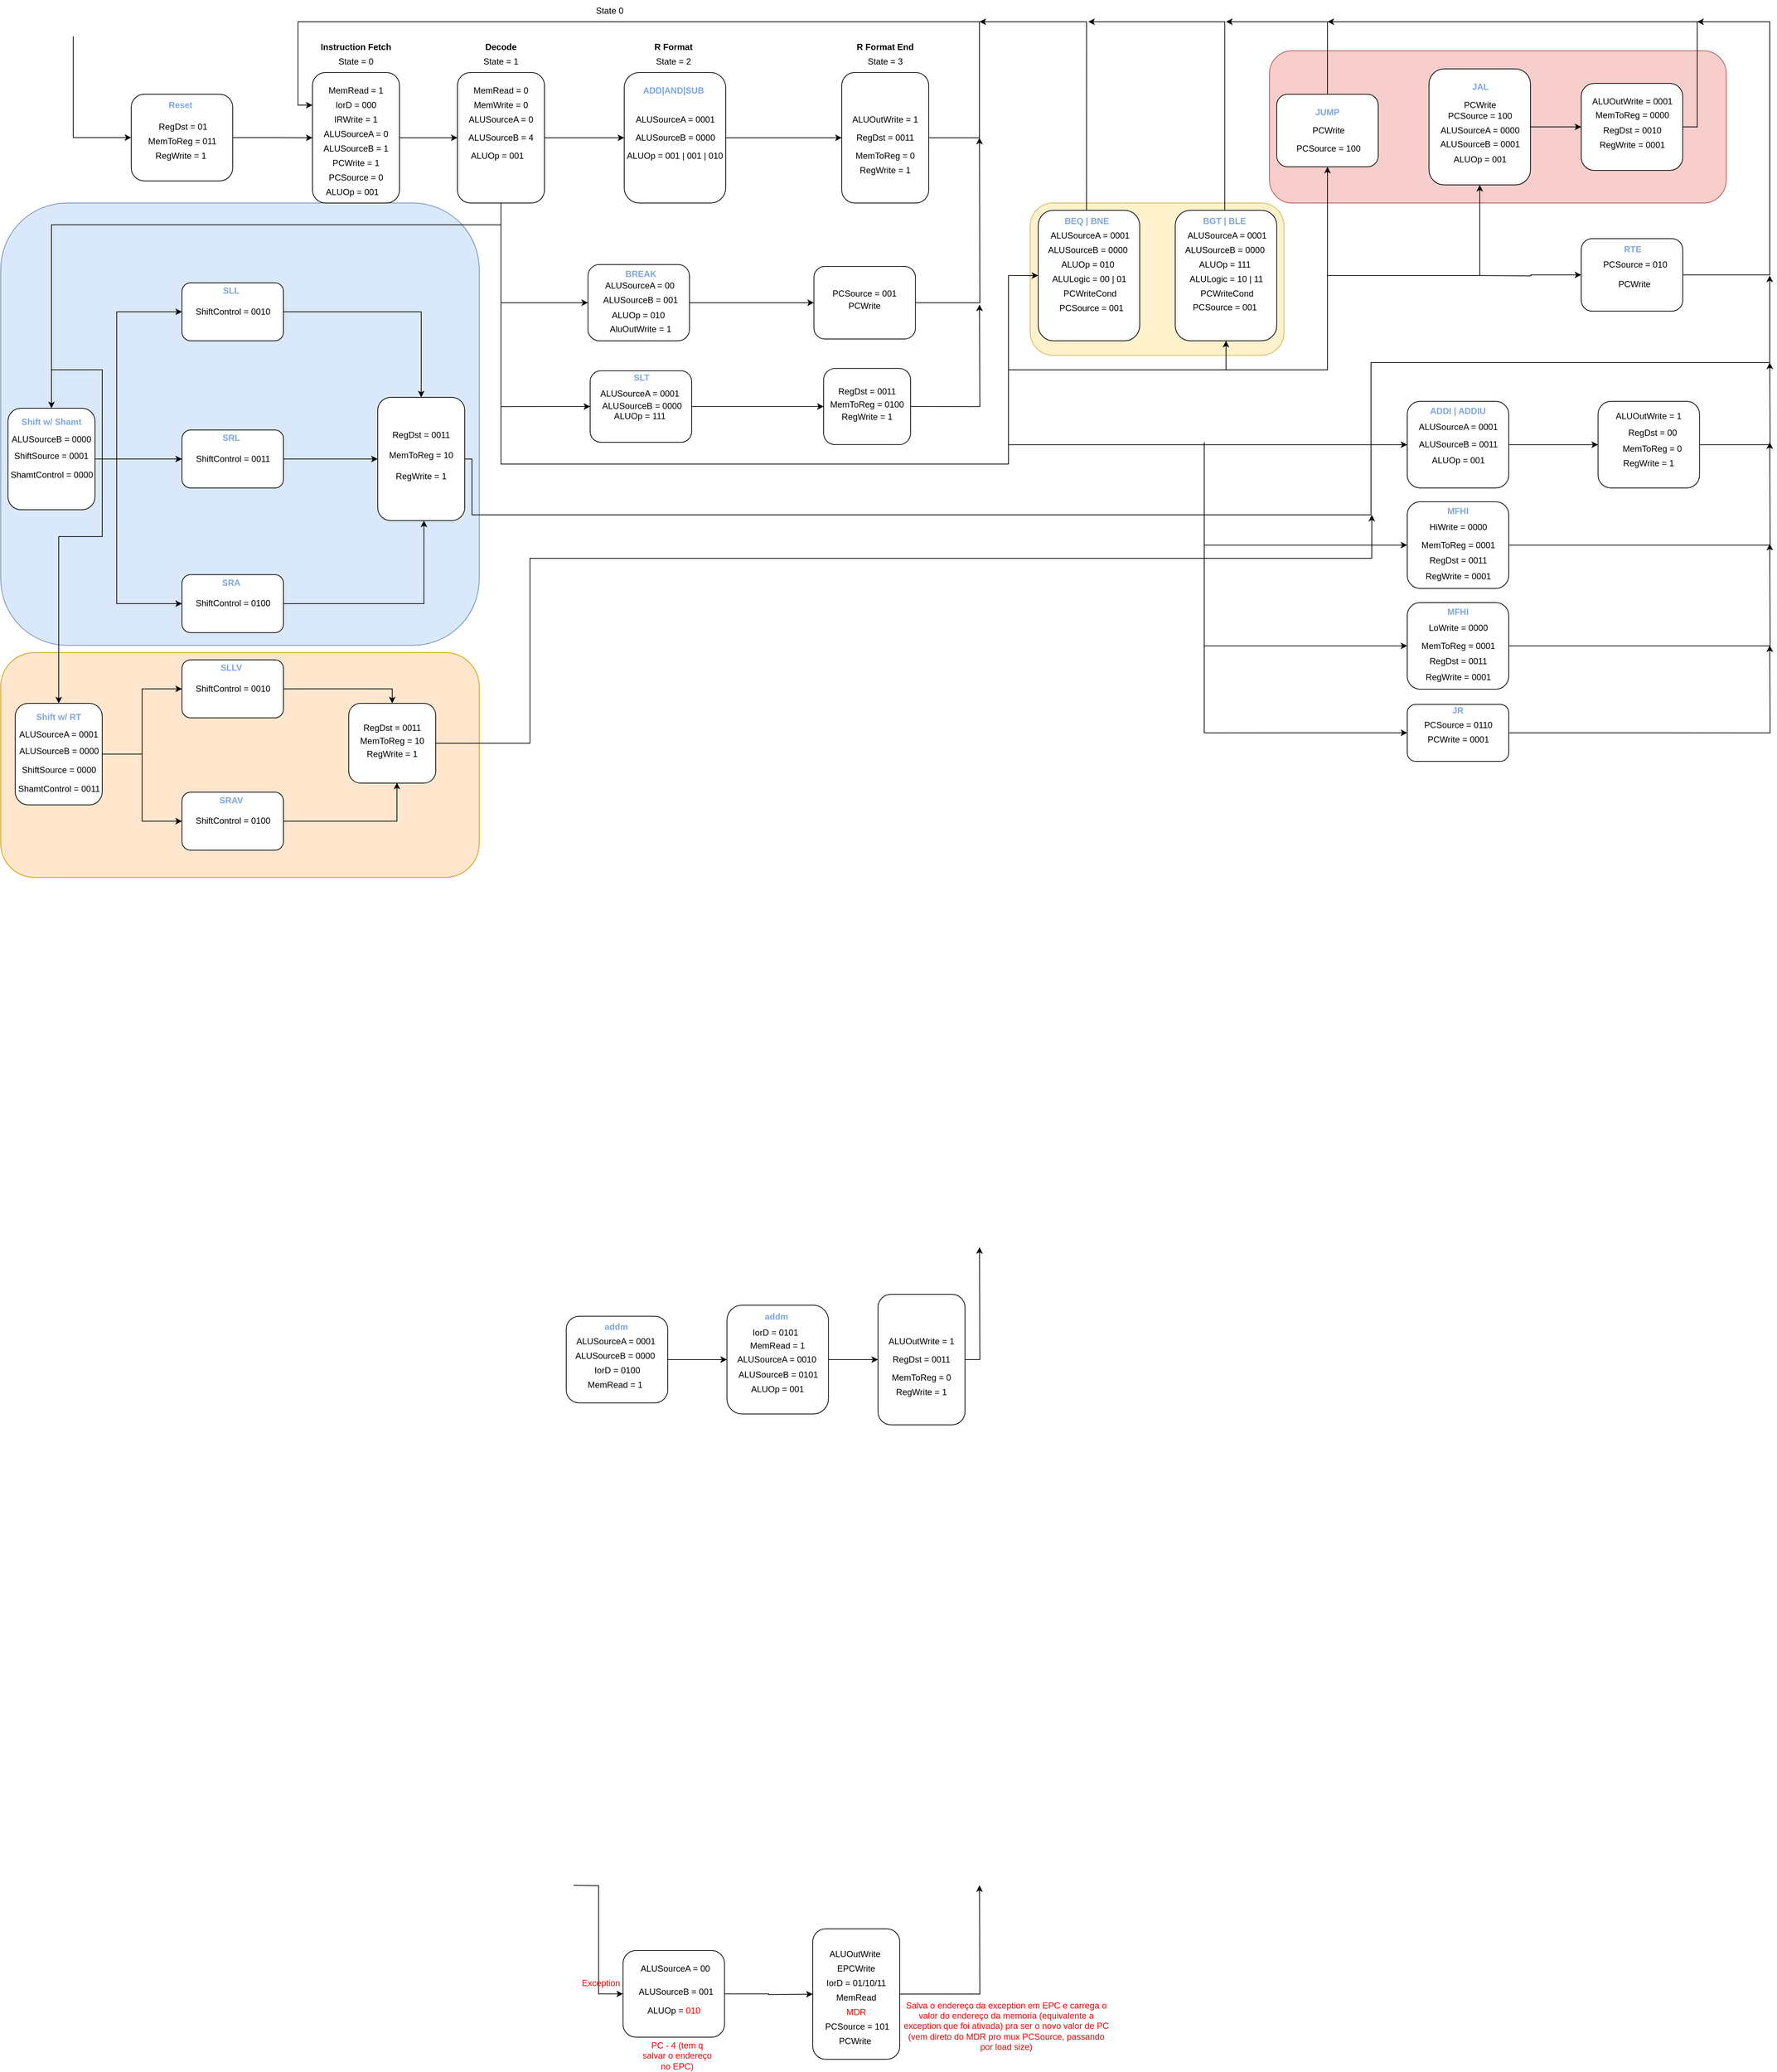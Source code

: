 <mxfile version="17.1.2" type="device"><diagram id="7f029Ns65SmCHoBUcmKf" name="Page-1"><mxGraphModel dx="769" dy="429" grid="1" gridSize="10" guides="1" tooltips="1" connect="1" arrows="1" fold="1" page="1" pageScale="1" pageWidth="2500" pageHeight="2000" math="0" shadow="0"><root><mxCell id="0"/><mxCell id="1" parent="0"/><mxCell id="ADfm3IgmDtnuqAhB9RKq-80" value="" style="rounded=1;whiteSpace=wrap;html=1;fillColor=#f8cecc;strokeColor=#b85450;" vertex="1" parent="1"><mxGeometry x="1760" y="180" width="630" height="210" as="geometry"/></mxCell><mxCell id="ADfm3IgmDtnuqAhB9RKq-76" value="" style="rounded=1;whiteSpace=wrap;html=1;fillColor=#fff2cc;strokeColor=#d6b656;" vertex="1" parent="1"><mxGeometry x="1430" y="390" width="350" height="210" as="geometry"/></mxCell><mxCell id="ADfm3IgmDtnuqAhB9RKq-75" value="" style="rounded=1;whiteSpace=wrap;html=1;fillColor=#ffe6cc;strokeColor=#d79b00;" vertex="1" parent="1"><mxGeometry x="10" y="1010" width="660" height="310" as="geometry"/></mxCell><mxCell id="ADfm3IgmDtnuqAhB9RKq-74" value="" style="rounded=1;whiteSpace=wrap;html=1;fillColor=#dae8fc;strokeColor=#6c8ebf;" vertex="1" parent="1"><mxGeometry x="10" y="390" width="660" height="610" as="geometry"/></mxCell><mxCell id="ADfm3IgmDtnuqAhB9RKq-70" style="edgeStyle=orthogonalEdgeStyle;rounded=0;orthogonalLoop=1;jettySize=auto;html=1;exitX=1;exitY=0.5;exitDx=0;exitDy=0;fontColor=#000000;" edge="1" parent="1" source="yMHzAtBY2s4tRCd89CI6-95"><mxGeometry relative="1" as="geometry"><mxPoint x="1360" y="300" as="targetPoint"/></mxGeometry></mxCell><mxCell id="yMHzAtBY2s4tRCd89CI6-95" value="" style="rounded=1;whiteSpace=wrap;html=1;" parent="1" vertex="1"><mxGeometry x="1131.66" y="477.46" width="140" height="100" as="geometry"/></mxCell><mxCell id="2JgzKjN0nu7dRK71ZME0-46" style="edgeStyle=orthogonalEdgeStyle;rounded=0;orthogonalLoop=1;jettySize=auto;html=1;exitX=0.5;exitY=1;exitDx=0;exitDy=0;fontColor=#7EA6E0;entryX=0.5;entryY=1;entryDx=0;entryDy=0;" parent="1" target="yMHzAtBY2s4tRCd89CI6-38" edge="1"><mxGeometry relative="1" as="geometry"><mxPoint x="1700" y="620" as="sourcePoint"/><Array as="points"><mxPoint x="1840" y="620"/></Array></mxGeometry></mxCell><mxCell id="2JgzKjN0nu7dRK71ZME0-47" style="edgeStyle=orthogonalEdgeStyle;rounded=0;orthogonalLoop=1;jettySize=auto;html=1;exitX=0.5;exitY=0;exitDx=0;exitDy=0;fontColor=#7EA6E0;" parent="1" source="yMHzAtBY2s4tRCd89CI6-38" edge="1"><mxGeometry relative="1" as="geometry"><mxPoint x="1700" y="140" as="targetPoint"/><Array as="points"><mxPoint x="1840" y="140"/></Array></mxGeometry></mxCell><mxCell id="yMHzAtBY2s4tRCd89CI6-38" value="" style="rounded=1;whiteSpace=wrap;html=1;" parent="1" vertex="1"><mxGeometry x="1770" y="240" width="140" height="100" as="geometry"/></mxCell><mxCell id="ADfm3IgmDtnuqAhB9RKq-97" style="edgeStyle=orthogonalEdgeStyle;rounded=0;orthogonalLoop=1;jettySize=auto;html=1;exitX=1;exitY=0.5;exitDx=0;exitDy=0;fontColor=#000000;" edge="1" parent="1" source="yMHzAtBY2s4tRCd89CI6-136"><mxGeometry relative="1" as="geometry"><mxPoint x="2450" y="610" as="targetPoint"/></mxGeometry></mxCell><mxCell id="yMHzAtBY2s4tRCd89CI6-136" value="" style="rounded=1;whiteSpace=wrap;html=1;" parent="1" vertex="1"><mxGeometry x="2213.17" y="663.53" width="140" height="119.467" as="geometry"/></mxCell><mxCell id="wK7whWL1hG3LZi0DJtN8-14" style="edgeStyle=orthogonalEdgeStyle;rounded=0;orthogonalLoop=1;jettySize=auto;html=1;exitX=1;exitY=0.5;exitDx=0;exitDy=0;entryX=0;entryY=0.5;entryDx=0;entryDy=0;" parent="1" source="yMHzAtBY2s4tRCd89CI6-154" target="wK7whWL1hG3LZi0DJtN8-1" edge="1"><mxGeometry relative="1" as="geometry"><mxPoint x="350" y="299.857" as="sourcePoint"/></mxGeometry></mxCell><mxCell id="wK7whWL1hG3LZi0DJtN8-12" value="State = 0" style="text;html=1;strokeColor=none;fillColor=none;align=center;verticalAlign=middle;whiteSpace=wrap;rounded=0;" parent="1" vertex="1"><mxGeometry x="470" y="180" width="60" height="30" as="geometry"/></mxCell><mxCell id="wK7whWL1hG3LZi0DJtN8-15" value="&lt;b&gt;Instruction Fetch&lt;/b&gt;" style="text;html=1;strokeColor=none;fillColor=none;align=center;verticalAlign=middle;whiteSpace=wrap;rounded=0;" parent="1" vertex="1"><mxGeometry x="445" y="160" width="110" height="30" as="geometry"/></mxCell><mxCell id="wK7whWL1hG3LZi0DJtN8-17" value="" style="group" parent="1" vertex="1" connectable="0"><mxGeometry x="440" y="210" width="120" height="180" as="geometry"/></mxCell><mxCell id="wK7whWL1hG3LZi0DJtN8-1" value="" style="rounded=1;whiteSpace=wrap;html=1;" parent="wK7whWL1hG3LZi0DJtN8-17" vertex="1"><mxGeometry width="120" height="180" as="geometry"/></mxCell><mxCell id="wK7whWL1hG3LZi0DJtN8-4" value="MemRead = 1" style="text;html=1;strokeColor=none;fillColor=none;align=center;verticalAlign=middle;whiteSpace=wrap;rounded=0;" parent="wK7whWL1hG3LZi0DJtN8-17" vertex="1"><mxGeometry x="20" y="10" width="80" height="30" as="geometry"/></mxCell><mxCell id="wK7whWL1hG3LZi0DJtN8-5" value="IorD = 000" style="text;html=1;strokeColor=none;fillColor=none;align=center;verticalAlign=middle;whiteSpace=wrap;rounded=0;" parent="wK7whWL1hG3LZi0DJtN8-17" vertex="1"><mxGeometry x="20" y="30" width="80" height="30" as="geometry"/></mxCell><mxCell id="wK7whWL1hG3LZi0DJtN8-6" value="IRWrite = 1" style="text;html=1;strokeColor=none;fillColor=none;align=center;verticalAlign=middle;whiteSpace=wrap;rounded=0;" parent="wK7whWL1hG3LZi0DJtN8-17" vertex="1"><mxGeometry x="20" y="50" width="80" height="30" as="geometry"/></mxCell><mxCell id="wK7whWL1hG3LZi0DJtN8-7" value="ALUSourceA = 0" style="text;html=1;strokeColor=none;fillColor=none;align=center;verticalAlign=middle;whiteSpace=wrap;rounded=0;" parent="wK7whWL1hG3LZi0DJtN8-17" vertex="1"><mxGeometry x="10" y="70" width="100" height="30" as="geometry"/></mxCell><mxCell id="wK7whWL1hG3LZi0DJtN8-8" value="ALUSourceB = 1" style="text;html=1;strokeColor=none;fillColor=none;align=center;verticalAlign=middle;whiteSpace=wrap;rounded=0;" parent="wK7whWL1hG3LZi0DJtN8-17" vertex="1"><mxGeometry x="10" y="90" width="100" height="30" as="geometry"/></mxCell><mxCell id="wK7whWL1hG3LZi0DJtN8-9" value="PCWrite = 1" style="text;html=1;strokeColor=none;fillColor=none;align=center;verticalAlign=middle;whiteSpace=wrap;rounded=0;" parent="wK7whWL1hG3LZi0DJtN8-17" vertex="1"><mxGeometry x="10" y="110" width="100" height="30" as="geometry"/></mxCell><mxCell id="wK7whWL1hG3LZi0DJtN8-10" value="PCSource = 0" style="text;html=1;strokeColor=none;fillColor=none;align=center;verticalAlign=middle;whiteSpace=wrap;rounded=0;" parent="wK7whWL1hG3LZi0DJtN8-17" vertex="1"><mxGeometry x="10" y="130" width="100" height="30" as="geometry"/></mxCell><mxCell id="wK7whWL1hG3LZi0DJtN8-11" value="ALUOp = 001" style="text;html=1;strokeColor=none;fillColor=none;align=center;verticalAlign=middle;whiteSpace=wrap;rounded=0;" parent="wK7whWL1hG3LZi0DJtN8-17" vertex="1"><mxGeometry y="150" width="110" height="30" as="geometry"/></mxCell><mxCell id="wK7whWL1hG3LZi0DJtN8-19" value="" style="group" parent="1" vertex="1" connectable="0"><mxGeometry x="640" y="210" width="120" height="180" as="geometry"/></mxCell><mxCell id="wK7whWL1hG3LZi0DJtN8-20" value="" style="rounded=1;whiteSpace=wrap;html=1;" parent="wK7whWL1hG3LZi0DJtN8-19" vertex="1"><mxGeometry width="120" height="180" as="geometry"/></mxCell><mxCell id="wK7whWL1hG3LZi0DJtN8-21" value="MemRead = 0" style="text;html=1;strokeColor=none;fillColor=none;align=center;verticalAlign=middle;whiteSpace=wrap;rounded=0;" parent="wK7whWL1hG3LZi0DJtN8-19" vertex="1"><mxGeometry x="20" y="10" width="80" height="30" as="geometry"/></mxCell><mxCell id="wK7whWL1hG3LZi0DJtN8-22" value="MemWrite = 0" style="text;html=1;strokeColor=none;fillColor=none;align=center;verticalAlign=middle;whiteSpace=wrap;rounded=0;" parent="wK7whWL1hG3LZi0DJtN8-19" vertex="1"><mxGeometry x="20" y="30" width="80" height="30" as="geometry"/></mxCell><mxCell id="wK7whWL1hG3LZi0DJtN8-24" value="ALUSourceA = 0" style="text;html=1;strokeColor=none;fillColor=none;align=center;verticalAlign=middle;whiteSpace=wrap;rounded=0;" parent="wK7whWL1hG3LZi0DJtN8-19" vertex="1"><mxGeometry x="10" y="50" width="100" height="30" as="geometry"/></mxCell><mxCell id="wK7whWL1hG3LZi0DJtN8-25" value="ALUSourceB = 4" style="text;html=1;strokeColor=none;fillColor=none;align=center;verticalAlign=middle;whiteSpace=wrap;rounded=0;" parent="wK7whWL1hG3LZi0DJtN8-19" vertex="1"><mxGeometry x="10" y="75" width="100" height="30" as="geometry"/></mxCell><mxCell id="wK7whWL1hG3LZi0DJtN8-28" value="ALUOp = 001" style="text;html=1;strokeColor=none;fillColor=none;align=center;verticalAlign=middle;whiteSpace=wrap;rounded=0;" parent="wK7whWL1hG3LZi0DJtN8-19" vertex="1"><mxGeometry y="100" width="110" height="30" as="geometry"/></mxCell><mxCell id="wK7whWL1hG3LZi0DJtN8-29" value="State = 1" style="text;html=1;strokeColor=none;fillColor=none;align=center;verticalAlign=middle;whiteSpace=wrap;rounded=0;" parent="1" vertex="1"><mxGeometry x="670" y="180" width="60" height="30" as="geometry"/></mxCell><mxCell id="wK7whWL1hG3LZi0DJtN8-31" value="&lt;b&gt;Decode&lt;/b&gt;" style="text;html=1;strokeColor=none;fillColor=none;align=center;verticalAlign=middle;whiteSpace=wrap;rounded=0;" parent="1" vertex="1"><mxGeometry x="645" y="160" width="110" height="30" as="geometry"/></mxCell><mxCell id="wK7whWL1hG3LZi0DJtN8-32" style="edgeStyle=orthogonalEdgeStyle;rounded=0;orthogonalLoop=1;jettySize=auto;html=1;exitX=1;exitY=0.5;exitDx=0;exitDy=0;entryX=0;entryY=0.5;entryDx=0;entryDy=0;" parent="1" source="wK7whWL1hG3LZi0DJtN8-1" target="wK7whWL1hG3LZi0DJtN8-20" edge="1"><mxGeometry relative="1" as="geometry"/></mxCell><mxCell id="wK7whWL1hG3LZi0DJtN8-33" value="" style="group" parent="1" vertex="1" connectable="0"><mxGeometry x="870" y="210" width="140" height="180" as="geometry"/></mxCell><mxCell id="wK7whWL1hG3LZi0DJtN8-34" value="" style="rounded=1;whiteSpace=wrap;html=1;" parent="wK7whWL1hG3LZi0DJtN8-33" vertex="1"><mxGeometry width="140" height="180" as="geometry"/></mxCell><mxCell id="wK7whWL1hG3LZi0DJtN8-37" value="ALUSourceA = 0001" style="text;html=1;strokeColor=none;fillColor=none;align=center;verticalAlign=middle;whiteSpace=wrap;rounded=0;" parent="wK7whWL1hG3LZi0DJtN8-33" vertex="1"><mxGeometry x="11.667" y="50" width="116.667" height="30" as="geometry"/></mxCell><mxCell id="wK7whWL1hG3LZi0DJtN8-38" value="ALUSourceB = 0000" style="text;html=1;strokeColor=none;fillColor=none;align=center;verticalAlign=middle;whiteSpace=wrap;rounded=0;" parent="wK7whWL1hG3LZi0DJtN8-33" vertex="1"><mxGeometry x="11.667" y="75" width="116.667" height="30" as="geometry"/></mxCell><mxCell id="wK7whWL1hG3LZi0DJtN8-39" value="ALUOp = 001 | 001 | 010" style="text;html=1;strokeColor=none;fillColor=none;align=center;verticalAlign=middle;whiteSpace=wrap;rounded=0;" parent="wK7whWL1hG3LZi0DJtN8-33" vertex="1"><mxGeometry y="100" width="140" height="30" as="geometry"/></mxCell><mxCell id="2JgzKjN0nu7dRK71ZME0-1" value="&lt;b&gt;&lt;font color=&quot;#7ea6e0&quot;&gt;ADD|AND|SUB&lt;/font&gt;&lt;/b&gt;" style="text;html=1;strokeColor=none;fillColor=none;align=center;verticalAlign=middle;whiteSpace=wrap;rounded=0;" parent="wK7whWL1hG3LZi0DJtN8-33" vertex="1"><mxGeometry x="8.33" y="10" width="120" height="30" as="geometry"/></mxCell><mxCell id="wK7whWL1hG3LZi0DJtN8-40" value="&lt;b&gt;R Format&lt;/b&gt;" style="text;html=1;strokeColor=none;fillColor=none;align=center;verticalAlign=middle;whiteSpace=wrap;rounded=0;" parent="1" vertex="1"><mxGeometry x="883.33" y="160" width="110" height="30" as="geometry"/></mxCell><mxCell id="wK7whWL1hG3LZi0DJtN8-41" value="State = 2" style="text;html=1;strokeColor=none;fillColor=none;align=center;verticalAlign=middle;whiteSpace=wrap;rounded=0;" parent="1" vertex="1"><mxGeometry x="908.33" y="180" width="60" height="30" as="geometry"/></mxCell><mxCell id="wK7whWL1hG3LZi0DJtN8-42" style="edgeStyle=orthogonalEdgeStyle;rounded=0;orthogonalLoop=1;jettySize=auto;html=1;exitX=1;exitY=0.5;exitDx=0;exitDy=0;entryX=0;entryY=0.5;entryDx=0;entryDy=0;" parent="1" source="wK7whWL1hG3LZi0DJtN8-20" target="wK7whWL1hG3LZi0DJtN8-34" edge="1"><mxGeometry relative="1" as="geometry"/></mxCell><mxCell id="wK7whWL1hG3LZi0DJtN8-43" value="" style="group" parent="1" vertex="1" connectable="0"><mxGeometry x="1170" y="210" width="120" height="180" as="geometry"/></mxCell><mxCell id="wK7whWL1hG3LZi0DJtN8-44" value="" style="rounded=1;whiteSpace=wrap;html=1;" parent="wK7whWL1hG3LZi0DJtN8-43" vertex="1"><mxGeometry width="120" height="180" as="geometry"/></mxCell><mxCell id="wK7whWL1hG3LZi0DJtN8-45" value="ALUOutWrite = 1" style="text;html=1;strokeColor=none;fillColor=none;align=center;verticalAlign=middle;whiteSpace=wrap;rounded=0;" parent="wK7whWL1hG3LZi0DJtN8-43" vertex="1"><mxGeometry x="10" y="50" width="100" height="30" as="geometry"/></mxCell><mxCell id="wK7whWL1hG3LZi0DJtN8-46" value="RegDst = 0011" style="text;html=1;strokeColor=none;fillColor=none;align=center;verticalAlign=middle;whiteSpace=wrap;rounded=0;" parent="wK7whWL1hG3LZi0DJtN8-43" vertex="1"><mxGeometry x="10" y="75" width="100" height="30" as="geometry"/></mxCell><mxCell id="wK7whWL1hG3LZi0DJtN8-47" value="MemToReg = 0" style="text;html=1;strokeColor=none;fillColor=none;align=center;verticalAlign=middle;whiteSpace=wrap;rounded=0;" parent="wK7whWL1hG3LZi0DJtN8-43" vertex="1"><mxGeometry x="10" y="100" width="100" height="30" as="geometry"/></mxCell><mxCell id="wK7whWL1hG3LZi0DJtN8-48" value="RegWrite = 1" style="text;html=1;strokeColor=none;fillColor=none;align=center;verticalAlign=middle;whiteSpace=wrap;rounded=0;" parent="wK7whWL1hG3LZi0DJtN8-43" vertex="1"><mxGeometry x="10" y="120" width="100" height="30" as="geometry"/></mxCell><mxCell id="wK7whWL1hG3LZi0DJtN8-49" value="&lt;b&gt;R Format End&lt;/b&gt;" style="text;html=1;strokeColor=none;fillColor=none;align=center;verticalAlign=middle;whiteSpace=wrap;rounded=0;" parent="1" vertex="1"><mxGeometry x="1175" y="160" width="110" height="30" as="geometry"/></mxCell><mxCell id="wK7whWL1hG3LZi0DJtN8-50" value="State = 3" style="text;html=1;strokeColor=none;fillColor=none;align=center;verticalAlign=middle;whiteSpace=wrap;rounded=0;" parent="1" vertex="1"><mxGeometry x="1200" y="180" width="60" height="30" as="geometry"/></mxCell><mxCell id="wK7whWL1hG3LZi0DJtN8-51" style="edgeStyle=orthogonalEdgeStyle;rounded=0;orthogonalLoop=1;jettySize=auto;html=1;exitX=1;exitY=0.5;exitDx=0;exitDy=0;entryX=0;entryY=0.5;entryDx=0;entryDy=0;" parent="1" source="wK7whWL1hG3LZi0DJtN8-34" target="wK7whWL1hG3LZi0DJtN8-44" edge="1"><mxGeometry relative="1" as="geometry"/></mxCell><mxCell id="wK7whWL1hG3LZi0DJtN8-52" style="edgeStyle=orthogonalEdgeStyle;rounded=0;orthogonalLoop=1;jettySize=auto;html=1;exitX=1;exitY=0.5;exitDx=0;exitDy=0;entryX=0;entryY=0.25;entryDx=0;entryDy=0;" parent="1" source="wK7whWL1hG3LZi0DJtN8-44" target="wK7whWL1hG3LZi0DJtN8-1" edge="1"><mxGeometry relative="1" as="geometry"><Array as="points"><mxPoint x="1360" y="300"/><mxPoint x="1360" y="140"/><mxPoint x="420" y="140"/><mxPoint x="420" y="255"/></Array></mxGeometry></mxCell><mxCell id="wK7whWL1hG3LZi0DJtN8-53" value="State 0" style="text;html=1;strokeColor=none;fillColor=none;align=center;verticalAlign=middle;whiteSpace=wrap;rounded=0;" parent="1" vertex="1"><mxGeometry x="820" y="110" width="60" height="30" as="geometry"/></mxCell><mxCell id="JnGmFJrkp-qvWGGbEHpO-11" value="" style="group" parent="1" vertex="1" connectable="0"><mxGeometry x="260" y="500" width="140" height="80" as="geometry"/></mxCell><mxCell id="JnGmFJrkp-qvWGGbEHpO-12" value="" style="rounded=1;whiteSpace=wrap;html=1;" parent="JnGmFJrkp-qvWGGbEHpO-11" vertex="1"><mxGeometry width="140" height="80" as="geometry"/></mxCell><mxCell id="JnGmFJrkp-qvWGGbEHpO-20" value="ShiftControl = 0010" style="text;html=1;strokeColor=none;fillColor=none;align=center;verticalAlign=middle;whiteSpace=wrap;rounded=0;" parent="JnGmFJrkp-qvWGGbEHpO-11" vertex="1"><mxGeometry x="11.667" y="33.333" width="116.667" height="13.333" as="geometry"/></mxCell><mxCell id="2JgzKjN0nu7dRK71ZME0-2" value="&lt;b&gt;&lt;font color=&quot;#7ea6e0&quot;&gt;SLL&lt;/font&gt;&lt;/b&gt;" style="text;html=1;strokeColor=none;fillColor=none;align=center;verticalAlign=middle;whiteSpace=wrap;rounded=0;" parent="JnGmFJrkp-qvWGGbEHpO-11" vertex="1"><mxGeometry x="8.33" y="4.444" width="120" height="13.333" as="geometry"/></mxCell><mxCell id="JnGmFJrkp-qvWGGbEHpO-38" value="" style="group" parent="1" vertex="1" connectable="0"><mxGeometry x="530" y="658" width="120" height="170" as="geometry"/></mxCell><mxCell id="JnGmFJrkp-qvWGGbEHpO-39" value="" style="rounded=1;whiteSpace=wrap;html=1;" parent="JnGmFJrkp-qvWGGbEHpO-38" vertex="1"><mxGeometry width="120" height="170" as="geometry"/></mxCell><mxCell id="JnGmFJrkp-qvWGGbEHpO-41" value="RegDst = 0011" style="text;html=1;strokeColor=none;fillColor=none;align=center;verticalAlign=middle;whiteSpace=wrap;rounded=0;" parent="JnGmFJrkp-qvWGGbEHpO-38" vertex="1"><mxGeometry x="10" y="37.778" width="100" height="28.333" as="geometry"/></mxCell><mxCell id="JnGmFJrkp-qvWGGbEHpO-42" value="MemToReg = 10" style="text;html=1;strokeColor=none;fillColor=none;align=center;verticalAlign=middle;whiteSpace=wrap;rounded=0;" parent="JnGmFJrkp-qvWGGbEHpO-38" vertex="1"><mxGeometry x="10" y="66.111" width="100" height="28.333" as="geometry"/></mxCell><mxCell id="JnGmFJrkp-qvWGGbEHpO-43" value="RegWrite = 1" style="text;html=1;strokeColor=none;fillColor=none;align=center;verticalAlign=middle;whiteSpace=wrap;rounded=0;" parent="JnGmFJrkp-qvWGGbEHpO-38" vertex="1"><mxGeometry x="10" y="94.444" width="100" height="28.333" as="geometry"/></mxCell><mxCell id="yMHzAtBY2s4tRCd89CI6-2" value="" style="group" parent="1" vertex="1" connectable="0"><mxGeometry x="1441" y="400" width="147.5" height="180" as="geometry"/></mxCell><mxCell id="yMHzAtBY2s4tRCd89CI6-3" value="" style="rounded=1;whiteSpace=wrap;html=1;" parent="yMHzAtBY2s4tRCd89CI6-2" vertex="1"><mxGeometry width="140" height="180" as="geometry"/></mxCell><mxCell id="yMHzAtBY2s4tRCd89CI6-4" value="ALUSourceB = 0000" style="text;html=1;strokeColor=none;fillColor=none;align=center;verticalAlign=middle;whiteSpace=wrap;rounded=0;" parent="yMHzAtBY2s4tRCd89CI6-2" vertex="1"><mxGeometry x="9.997" y="40" width="116.667" height="30" as="geometry"/></mxCell><mxCell id="yMHzAtBY2s4tRCd89CI6-5" value="ALUOp = 010" style="text;html=1;strokeColor=none;fillColor=none;align=center;verticalAlign=middle;whiteSpace=wrap;rounded=0;" parent="yMHzAtBY2s4tRCd89CI6-2" vertex="1"><mxGeometry x="9.997" y="60" width="116.667" height="30" as="geometry"/></mxCell><mxCell id="yMHzAtBY2s4tRCd89CI6-6" value="ALULogic = 00 | 01" style="text;html=1;strokeColor=none;fillColor=none;align=center;verticalAlign=middle;whiteSpace=wrap;rounded=0;" parent="yMHzAtBY2s4tRCd89CI6-2" vertex="1"><mxGeometry x="11.667" y="80" width="116.667" height="30" as="geometry"/></mxCell><mxCell id="yMHzAtBY2s4tRCd89CI6-7" value="PCWriteCond" style="text;html=1;strokeColor=none;fillColor=none;align=center;verticalAlign=middle;whiteSpace=wrap;rounded=0;" parent="yMHzAtBY2s4tRCd89CI6-2" vertex="1"><mxGeometry x="12.997" y="100" width="116.667" height="30" as="geometry"/></mxCell><mxCell id="yMHzAtBY2s4tRCd89CI6-8" value="ALUSourceA = 0001" style="text;html=1;strokeColor=none;fillColor=none;align=center;verticalAlign=middle;whiteSpace=wrap;rounded=0;" parent="yMHzAtBY2s4tRCd89CI6-2" vertex="1"><mxGeometry x="12.997" y="20" width="116.667" height="30" as="geometry"/></mxCell><mxCell id="2JgzKjN0nu7dRK71ZME0-4" value="&lt;b&gt;&lt;font color=&quot;#7ea6e0&quot;&gt;BEQ | BNE&lt;/font&gt;&lt;/b&gt;" style="text;html=1;strokeColor=none;fillColor=none;align=center;verticalAlign=middle;whiteSpace=wrap;rounded=0;" parent="yMHzAtBY2s4tRCd89CI6-2" vertex="1"><mxGeometry x="6.66" width="120" height="30" as="geometry"/></mxCell><mxCell id="yMHzAtBY2s4tRCd89CI6-34" value="PCSource = 001" style="text;html=1;strokeColor=none;fillColor=none;align=center;verticalAlign=middle;whiteSpace=wrap;rounded=0;" parent="yMHzAtBY2s4tRCd89CI6-2" vertex="1"><mxGeometry x="15.42" y="120" width="116.667" height="30" as="geometry"/></mxCell><mxCell id="yMHzAtBY2s4tRCd89CI6-13" value="" style="group" parent="1" vertex="1" connectable="0"><mxGeometry x="1630" y="400" width="147.5" height="180" as="geometry"/></mxCell><mxCell id="yMHzAtBY2s4tRCd89CI6-14" value="" style="rounded=1;whiteSpace=wrap;html=1;" parent="yMHzAtBY2s4tRCd89CI6-13" vertex="1"><mxGeometry width="140" height="180" as="geometry"/></mxCell><mxCell id="yMHzAtBY2s4tRCd89CI6-15" value="ALUSourceB = 0000" style="text;html=1;strokeColor=none;fillColor=none;align=center;verticalAlign=middle;whiteSpace=wrap;rounded=0;" parent="yMHzAtBY2s4tRCd89CI6-13" vertex="1"><mxGeometry x="9.997" y="40" width="116.667" height="30" as="geometry"/></mxCell><mxCell id="yMHzAtBY2s4tRCd89CI6-16" value="ALUOp = 111" style="text;html=1;strokeColor=none;fillColor=none;align=center;verticalAlign=middle;whiteSpace=wrap;rounded=0;" parent="yMHzAtBY2s4tRCd89CI6-13" vertex="1"><mxGeometry x="9.997" y="60" width="116.667" height="30" as="geometry"/></mxCell><mxCell id="yMHzAtBY2s4tRCd89CI6-17" value="ALULogic = 10 | 11" style="text;html=1;strokeColor=none;fillColor=none;align=center;verticalAlign=middle;whiteSpace=wrap;rounded=0;" parent="yMHzAtBY2s4tRCd89CI6-13" vertex="1"><mxGeometry x="11.667" y="80" width="116.667" height="30" as="geometry"/></mxCell><mxCell id="yMHzAtBY2s4tRCd89CI6-18" value="PCWriteCond" style="text;html=1;strokeColor=none;fillColor=none;align=center;verticalAlign=middle;whiteSpace=wrap;rounded=0;" parent="yMHzAtBY2s4tRCd89CI6-13" vertex="1"><mxGeometry x="12.997" y="100" width="116.667" height="30" as="geometry"/></mxCell><mxCell id="yMHzAtBY2s4tRCd89CI6-19" value="ALUSourceA = 0001" style="text;html=1;strokeColor=none;fillColor=none;align=center;verticalAlign=middle;whiteSpace=wrap;rounded=0;" parent="yMHzAtBY2s4tRCd89CI6-13" vertex="1"><mxGeometry x="12.997" y="20" width="116.667" height="30" as="geometry"/></mxCell><mxCell id="yMHzAtBY2s4tRCd89CI6-35" value="PCSource = 001" style="text;html=1;strokeColor=none;fillColor=none;align=center;verticalAlign=middle;whiteSpace=wrap;rounded=0;" parent="yMHzAtBY2s4tRCd89CI6-13" vertex="1"><mxGeometry x="10" y="119" width="116.667" height="30" as="geometry"/></mxCell><mxCell id="2JgzKjN0nu7dRK71ZME0-7" value="&lt;b&gt;&lt;font color=&quot;#7ea6e0&quot;&gt;BGT | BLE&lt;/font&gt;&lt;/b&gt;" style="text;html=1;strokeColor=none;fillColor=none;align=center;verticalAlign=middle;whiteSpace=wrap;rounded=0;" parent="yMHzAtBY2s4tRCd89CI6-13" vertex="1"><mxGeometry x="8.33" width="120" height="30" as="geometry"/></mxCell><mxCell id="yMHzAtBY2s4tRCd89CI6-25" value="" style="group" parent="1" vertex="1" connectable="0"><mxGeometry x="823" y="627.5" width="140" height="92.5" as="geometry"/></mxCell><mxCell id="yMHzAtBY2s4tRCd89CI6-26" value="" style="rounded=1;whiteSpace=wrap;html=1;" parent="yMHzAtBY2s4tRCd89CI6-25" vertex="1"><mxGeometry y="-6.167" width="140" height="98.667" as="geometry"/></mxCell><mxCell id="yMHzAtBY2s4tRCd89CI6-27" value="ALUSourceB = 0000" style="text;html=1;strokeColor=none;fillColor=none;align=center;verticalAlign=middle;whiteSpace=wrap;rounded=0;" parent="yMHzAtBY2s4tRCd89CI6-25" vertex="1"><mxGeometry x="12.667" y="34.943" width="116.667" height="14.389" as="geometry"/></mxCell><mxCell id="yMHzAtBY2s4tRCd89CI6-28" value="ALUOp = 111" style="text;html=1;strokeColor=none;fillColor=none;align=center;verticalAlign=middle;whiteSpace=wrap;rounded=0;" parent="yMHzAtBY2s4tRCd89CI6-25" vertex="1"><mxGeometry x="9.997" y="49.332" width="116.667" height="14.389" as="geometry"/></mxCell><mxCell id="yMHzAtBY2s4tRCd89CI6-31" value="ALUSourceA = 0001" style="text;html=1;strokeColor=none;fillColor=none;align=center;verticalAlign=middle;whiteSpace=wrap;rounded=0;" parent="yMHzAtBY2s4tRCd89CI6-25" vertex="1"><mxGeometry x="9.997" y="18.501" width="116.667" height="14.389" as="geometry"/></mxCell><mxCell id="2JgzKjN0nu7dRK71ZME0-16" value="&lt;b&gt;&lt;font color=&quot;#7ea6e0&quot;&gt;SLT&lt;/font&gt;&lt;/b&gt;" style="text;html=1;strokeColor=none;fillColor=none;align=center;verticalAlign=middle;whiteSpace=wrap;rounded=0;" parent="yMHzAtBY2s4tRCd89CI6-25" vertex="1"><mxGeometry x="11" y="-6.167" width="120" height="18.5" as="geometry"/></mxCell><mxCell id="CG0vEAWZWSGNHtXQ00E3-10" style="edgeStyle=orthogonalEdgeStyle;rounded=0;orthogonalLoop=1;jettySize=auto;html=1;exitX=1;exitY=0.5;exitDx=0;exitDy=0;entryX=0;entryY=0.5;entryDx=0;entryDy=0;" parent="1" source="yMHzAtBY2s4tRCd89CI6-89" target="yMHzAtBY2s4tRCd89CI6-95" edge="1"><mxGeometry relative="1" as="geometry"/></mxCell><mxCell id="yMHzAtBY2s4tRCd89CI6-89" value="" style="rounded=1;whiteSpace=wrap;html=1;" parent="1" vertex="1"><mxGeometry x="820" y="474.93" width="140" height="105.07" as="geometry"/></mxCell><mxCell id="yMHzAtBY2s4tRCd89CI6-91" value="ALUSourceA = 00" style="text;html=1;strokeColor=none;fillColor=none;align=center;verticalAlign=middle;whiteSpace=wrap;rounded=0;" parent="1" vertex="1"><mxGeometry x="833" y="491.13" width="116.667" height="26.133" as="geometry"/></mxCell><mxCell id="yMHzAtBY2s4tRCd89CI6-92" value="ALUSourceB = 001" style="text;html=1;strokeColor=none;fillColor=none;align=center;verticalAlign=middle;whiteSpace=wrap;rounded=0;" parent="1" vertex="1"><mxGeometry x="834.17" y="509.13" width="116.667" height="30" as="geometry"/></mxCell><mxCell id="yMHzAtBY2s4tRCd89CI6-93" value="ALUOp = 010" style="text;html=1;strokeColor=none;fillColor=none;align=center;verticalAlign=middle;whiteSpace=wrap;rounded=0;" parent="1" vertex="1"><mxGeometry x="830.67" y="530" width="116.667" height="30" as="geometry"/></mxCell><mxCell id="yMHzAtBY2s4tRCd89CI6-94" value="AluOutWrite = 1" style="text;html=1;strokeColor=none;fillColor=none;align=center;verticalAlign=middle;whiteSpace=wrap;rounded=0;" parent="1" vertex="1"><mxGeometry x="834.17" y="551.33" width="116.667" height="26.133" as="geometry"/></mxCell><mxCell id="yMHzAtBY2s4tRCd89CI6-97" value="PCSource = 001" style="text;html=1;strokeColor=none;fillColor=none;align=center;verticalAlign=middle;whiteSpace=wrap;rounded=0;" parent="1" vertex="1"><mxGeometry x="1143.33" y="500" width="116.667" height="30" as="geometry"/></mxCell><mxCell id="yMHzAtBY2s4tRCd89CI6-98" value="PCWrite" style="text;html=1;strokeColor=none;fillColor=none;align=center;verticalAlign=middle;whiteSpace=wrap;rounded=0;" parent="1" vertex="1"><mxGeometry x="1143.33" y="517.26" width="116.667" height="30" as="geometry"/></mxCell><mxCell id="ADfm3IgmDtnuqAhB9RKq-83" style="edgeStyle=orthogonalEdgeStyle;rounded=0;orthogonalLoop=1;jettySize=auto;html=1;exitX=0;exitY=0.5;exitDx=0;exitDy=0;fontColor=#000000;entryX=0;entryY=0.5;entryDx=0;entryDy=0;" edge="1" parent="1" target="yMHzAtBY2s4tRCd89CI6-101"><mxGeometry relative="1" as="geometry"><mxPoint x="2050" y="490" as="sourcePoint"/></mxGeometry></mxCell><mxCell id="ADfm3IgmDtnuqAhB9RKq-84" style="edgeStyle=orthogonalEdgeStyle;rounded=0;orthogonalLoop=1;jettySize=auto;html=1;exitX=1;exitY=0.5;exitDx=0;exitDy=0;fontColor=#000000;" edge="1" parent="1" source="yMHzAtBY2s4tRCd89CI6-101"><mxGeometry relative="1" as="geometry"><mxPoint x="2350" y="140" as="targetPoint"/><Array as="points"><mxPoint x="2450" y="489"/><mxPoint x="2450" y="140"/></Array></mxGeometry></mxCell><mxCell id="yMHzAtBY2s4tRCd89CI6-101" value="" style="rounded=1;whiteSpace=wrap;html=1;" parent="1" vertex="1"><mxGeometry x="2190" y="439.13" width="140" height="100" as="geometry"/></mxCell><mxCell id="yMHzAtBY2s4tRCd89CI6-103" value="PCSource = 010" style="text;html=1;strokeColor=none;fillColor=none;align=center;verticalAlign=middle;whiteSpace=wrap;rounded=0;" parent="1" vertex="1"><mxGeometry x="2205.84" y="460.13" width="116.667" height="30" as="geometry"/></mxCell><mxCell id="yMHzAtBY2s4tRCd89CI6-104" value="PCWrite" style="text;html=1;strokeColor=none;fillColor=none;align=center;verticalAlign=middle;whiteSpace=wrap;rounded=0;" parent="1" vertex="1"><mxGeometry x="2204.67" y="487.13" width="116.667" height="30" as="geometry"/></mxCell><mxCell id="yMHzAtBY2s4tRCd89CI6-134" value="RegDst = 00" style="text;html=1;strokeColor=none;fillColor=none;align=center;verticalAlign=middle;whiteSpace=wrap;rounded=0;" parent="1" vertex="1"><mxGeometry x="2229.67" y="691.53" width="116.667" height="30" as="geometry"/></mxCell><mxCell id="yMHzAtBY2s4tRCd89CI6-135" value="ALUOutWrite = 1" style="text;html=1;strokeColor=none;fillColor=none;align=center;verticalAlign=middle;whiteSpace=wrap;rounded=0;" parent="1" vertex="1"><mxGeometry x="2233.17" y="668.53" width="100" height="30" as="geometry"/></mxCell><mxCell id="yMHzAtBY2s4tRCd89CI6-138" value="MemToReg = 0" style="text;html=1;strokeColor=none;fillColor=none;align=center;verticalAlign=middle;whiteSpace=wrap;rounded=0;" parent="1" vertex="1"><mxGeometry x="2238" y="713.53" width="100" height="30" as="geometry"/></mxCell><mxCell id="yMHzAtBY2s4tRCd89CI6-139" value="RegWrite = 1" style="text;html=1;strokeColor=none;fillColor=none;align=center;verticalAlign=middle;whiteSpace=wrap;rounded=0;" parent="1" vertex="1"><mxGeometry x="2233.17" y="733.53" width="100" height="30" as="geometry"/></mxCell><mxCell id="CG0vEAWZWSGNHtXQ00E3-66" style="edgeStyle=orthogonalEdgeStyle;rounded=0;orthogonalLoop=1;jettySize=auto;html=1;exitX=1;exitY=0.5;exitDx=0;exitDy=0;fontColor=#000000;" parent="1" source="yMHzAtBY2s4tRCd89CI6-144" target="CG0vEAWZWSGNHtXQ00E3-60" edge="1"><mxGeometry relative="1" as="geometry"/></mxCell><mxCell id="CG0vEAWZWSGNHtXQ00E3-67" style="edgeStyle=orthogonalEdgeStyle;rounded=0;orthogonalLoop=1;jettySize=auto;html=1;exitX=0.5;exitY=1;exitDx=0;exitDy=0;fontColor=#000000;entryX=0.5;entryY=1;entryDx=0;entryDy=0;" parent="1" target="yMHzAtBY2s4tRCd89CI6-144" edge="1"><mxGeometry relative="1" as="geometry"><mxPoint x="1840" y="490" as="sourcePoint"/><Array as="points"><mxPoint x="2050" y="490"/></Array></mxGeometry></mxCell><mxCell id="yMHzAtBY2s4tRCd89CI6-144" value="" style="rounded=1;whiteSpace=wrap;html=1;" parent="1" vertex="1"><mxGeometry x="1980" y="205" width="140" height="160" as="geometry"/></mxCell><mxCell id="yMHzAtBY2s4tRCd89CI6-150" value="&lt;font color=&quot;#000000&quot;&gt;PCWrite&lt;/font&gt;" style="text;html=1;strokeColor=none;fillColor=none;align=center;verticalAlign=middle;whiteSpace=wrap;rounded=0;fontColor=#FF0000;" parent="1" vertex="1"><mxGeometry x="1992.34" y="240" width="116.667" height="30" as="geometry"/></mxCell><mxCell id="yMHzAtBY2s4tRCd89CI6-151" value="&lt;font color=&quot;#000000&quot;&gt;PCSource = 100&lt;/font&gt;" style="text;html=1;strokeColor=none;fillColor=none;align=center;verticalAlign=middle;whiteSpace=wrap;rounded=0;fontColor=#FF0000;" parent="1" vertex="1"><mxGeometry x="1992.34" y="255" width="116.667" height="30" as="geometry"/></mxCell><mxCell id="yMHzAtBY2s4tRCd89CI6-162" style="edgeStyle=orthogonalEdgeStyle;rounded=0;orthogonalLoop=1;jettySize=auto;html=1;exitX=0;exitY=1;exitDx=0;exitDy=0;fontColor=#FF0000;entryX=0;entryY=0.5;entryDx=0;entryDy=0;" parent="1" target="yMHzAtBY2s4tRCd89CI6-163" edge="1"><mxGeometry relative="1" as="geometry"><mxPoint x="800" y="2830" as="targetPoint"/><mxPoint x="800" y="2710" as="sourcePoint"/></mxGeometry></mxCell><mxCell id="yMHzAtBY2s4tRCd89CI6-174" style="edgeStyle=orthogonalEdgeStyle;rounded=0;orthogonalLoop=1;jettySize=auto;html=1;exitX=1;exitY=0.5;exitDx=0;exitDy=0;fontColor=#FF0000;" parent="1" source="yMHzAtBY2s4tRCd89CI6-163" edge="1"><mxGeometry relative="1" as="geometry"><mxPoint x="1130" y="2860.176" as="targetPoint"/></mxGeometry></mxCell><mxCell id="yMHzAtBY2s4tRCd89CI6-163" value="" style="rounded=1;whiteSpace=wrap;html=1;" parent="1" vertex="1"><mxGeometry x="868.33" y="2800" width="140" height="119.467" as="geometry"/></mxCell><mxCell id="yMHzAtBY2s4tRCd89CI6-164" value="Exception" style="text;html=1;strokeColor=none;fillColor=none;align=center;verticalAlign=middle;whiteSpace=wrap;rounded=0;fontColor=#FF0000;" parent="1" vertex="1"><mxGeometry x="808.33" y="2830" width="60" height="30" as="geometry"/></mxCell><mxCell id="yMHzAtBY2s4tRCd89CI6-165" value="ALUSourceA = 00" style="text;html=1;strokeColor=none;fillColor=none;align=center;verticalAlign=middle;whiteSpace=wrap;rounded=0;" parent="1" vertex="1"><mxGeometry x="881.67" y="2810" width="116.667" height="30" as="geometry"/></mxCell><mxCell id="yMHzAtBY2s4tRCd89CI6-166" value="ALUSourceB = 001" style="text;html=1;strokeColor=none;fillColor=none;align=center;verticalAlign=middle;whiteSpace=wrap;rounded=0;" parent="1" vertex="1"><mxGeometry x="883" y="2842" width="116.667" height="30" as="geometry"/></mxCell><mxCell id="yMHzAtBY2s4tRCd89CI6-167" value="ALUOp = &lt;font color=&quot;#ff0000&quot;&gt;010&lt;/font&gt;" style="text;html=1;strokeColor=none;fillColor=none;align=center;verticalAlign=middle;whiteSpace=wrap;rounded=0;" parent="1" vertex="1"><mxGeometry x="880" y="2871" width="116.667" height="23.333" as="geometry"/></mxCell><mxCell id="yMHzAtBY2s4tRCd89CI6-168" value="" style="group" parent="1" vertex="1" connectable="0"><mxGeometry x="1130" y="2770" width="120" height="180" as="geometry"/></mxCell><mxCell id="yMHzAtBY2s4tRCd89CI6-169" value="" style="rounded=1;whiteSpace=wrap;html=1;" parent="yMHzAtBY2s4tRCd89CI6-168" vertex="1"><mxGeometry width="120" height="180" as="geometry"/></mxCell><mxCell id="yMHzAtBY2s4tRCd89CI6-170" value="ALUOutWrite&amp;nbsp;" style="text;html=1;strokeColor=none;fillColor=none;align=center;verticalAlign=middle;whiteSpace=wrap;rounded=0;" parent="yMHzAtBY2s4tRCd89CI6-168" vertex="1"><mxGeometry x="10" y="20" width="100" height="30" as="geometry"/></mxCell><mxCell id="yMHzAtBY2s4tRCd89CI6-171" value="EPCWrite" style="text;html=1;strokeColor=none;fillColor=none;align=center;verticalAlign=middle;whiteSpace=wrap;rounded=0;" parent="yMHzAtBY2s4tRCd89CI6-168" vertex="1"><mxGeometry x="10" y="40" width="100" height="30" as="geometry"/></mxCell><mxCell id="yMHzAtBY2s4tRCd89CI6-175" value="IorD = 01/10/11" style="text;html=1;strokeColor=none;fillColor=none;align=center;verticalAlign=middle;whiteSpace=wrap;rounded=0;" parent="yMHzAtBY2s4tRCd89CI6-168" vertex="1"><mxGeometry x="10" y="60" width="100" height="30" as="geometry"/></mxCell><mxCell id="yMHzAtBY2s4tRCd89CI6-176" value="MemRead" style="text;html=1;strokeColor=none;fillColor=none;align=center;verticalAlign=middle;whiteSpace=wrap;rounded=0;" parent="yMHzAtBY2s4tRCd89CI6-168" vertex="1"><mxGeometry x="10" y="80" width="100" height="30" as="geometry"/></mxCell><mxCell id="yMHzAtBY2s4tRCd89CI6-177" value="&lt;font color=&quot;#ff0000&quot;&gt;MDR&lt;/font&gt;" style="text;html=1;strokeColor=none;fillColor=none;align=center;verticalAlign=middle;whiteSpace=wrap;rounded=0;" parent="yMHzAtBY2s4tRCd89CI6-168" vertex="1"><mxGeometry x="10" y="100" width="100" height="30" as="geometry"/></mxCell><mxCell id="yMHzAtBY2s4tRCd89CI6-179" value="PCSource = 101" style="text;html=1;strokeColor=none;fillColor=none;align=center;verticalAlign=middle;whiteSpace=wrap;rounded=0;fontColor=#000000;" parent="yMHzAtBY2s4tRCd89CI6-168" vertex="1"><mxGeometry x="3.33" y="120" width="116.667" height="30" as="geometry"/></mxCell><mxCell id="yMHzAtBY2s4tRCd89CI6-181" value="PCWrite" style="text;html=1;strokeColor=none;fillColor=none;align=center;verticalAlign=middle;whiteSpace=wrap;rounded=0;fontColor=#000000;" parent="yMHzAtBY2s4tRCd89CI6-168" vertex="1"><mxGeometry y="140" width="116.667" height="30" as="geometry"/></mxCell><mxCell id="yMHzAtBY2s4tRCd89CI6-180" value="PC - 4 (tem q salvar o endereço no EPC)" style="text;html=1;strokeColor=none;fillColor=none;align=center;verticalAlign=middle;whiteSpace=wrap;rounded=0;fontColor=#FF0000;" parent="1" vertex="1"><mxGeometry x="892.5" y="2930" width="100" height="30" as="geometry"/></mxCell><mxCell id="yMHzAtBY2s4tRCd89CI6-182" value="Salva o endereço da exception em EPC e carrega o valor do endereço da memoria (equivalente a exception que foi ativada) pra ser o novo valor de PC (vem direto do MDR pro mux PCSource, passando por load size)" style="text;html=1;strokeColor=none;fillColor=none;align=center;verticalAlign=middle;whiteSpace=wrap;rounded=0;fontColor=#FF0000;" parent="1" vertex="1"><mxGeometry x="1251.5" y="2889.47" width="290" height="30" as="geometry"/></mxCell><mxCell id="yMHzAtBY2s4tRCd89CI6-183" style="edgeStyle=orthogonalEdgeStyle;rounded=0;orthogonalLoop=1;jettySize=auto;html=1;exitX=1;exitY=0.5;exitDx=0;exitDy=0;fontColor=#FF0000;" parent="1" source="yMHzAtBY2s4tRCd89CI6-169" edge="1"><mxGeometry relative="1" as="geometry"><mxPoint x="1360" y="2710" as="targetPoint"/></mxGeometry></mxCell><mxCell id="2JgzKjN0nu7dRK71ZME0-5" style="edgeStyle=orthogonalEdgeStyle;rounded=0;orthogonalLoop=1;jettySize=auto;html=1;exitX=0.5;exitY=1;exitDx=0;exitDy=0;entryX=0;entryY=0.5;entryDx=0;entryDy=0;fontColor=#7EA6E0;" parent="1" source="wK7whWL1hG3LZi0DJtN8-20" target="yMHzAtBY2s4tRCd89CI6-3" edge="1"><mxGeometry relative="1" as="geometry"><Array as="points"><mxPoint x="700" y="750"/><mxPoint x="1400" y="750"/><mxPoint x="1400" y="490"/></Array></mxGeometry></mxCell><mxCell id="2JgzKjN0nu7dRK71ZME0-6" style="edgeStyle=orthogonalEdgeStyle;rounded=0;orthogonalLoop=1;jettySize=auto;html=1;exitX=0.5;exitY=0;exitDx=0;exitDy=0;fontColor=#7EA6E0;" parent="1" source="2JgzKjN0nu7dRK71ZME0-4" edge="1"><mxGeometry relative="1" as="geometry"><mxPoint x="1360" y="140" as="targetPoint"/><Array as="points"><mxPoint x="1508" y="140"/></Array></mxGeometry></mxCell><mxCell id="2JgzKjN0nu7dRK71ZME0-9" style="edgeStyle=orthogonalEdgeStyle;rounded=0;orthogonalLoop=1;jettySize=auto;html=1;exitX=0.5;exitY=1;exitDx=0;exitDy=0;fontColor=#7EA6E0;entryX=0.5;entryY=1;entryDx=0;entryDy=0;" parent="1" target="yMHzAtBY2s4tRCd89CI6-14" edge="1"><mxGeometry relative="1" as="geometry"><mxPoint x="1400" y="620" as="sourcePoint"/><Array as="points"><mxPoint x="1700" y="620"/></Array></mxGeometry></mxCell><mxCell id="2JgzKjN0nu7dRK71ZME0-10" style="edgeStyle=orthogonalEdgeStyle;rounded=0;orthogonalLoop=1;jettySize=auto;html=1;exitX=0.5;exitY=0;exitDx=0;exitDy=0;fontColor=#7EA6E0;" parent="1" source="2JgzKjN0nu7dRK71ZME0-7" edge="1"><mxGeometry relative="1" as="geometry"><mxPoint x="1510" y="140" as="targetPoint"/><Array as="points"><mxPoint x="1698" y="140"/></Array></mxGeometry></mxCell><mxCell id="2JgzKjN0nu7dRK71ZME0-11" value="" style="group" parent="1" vertex="1" connectable="0"><mxGeometry x="1145" y="618.17" width="120" height="105" as="geometry"/></mxCell><mxCell id="2JgzKjN0nu7dRK71ZME0-12" value="" style="rounded=1;whiteSpace=wrap;html=1;" parent="2JgzKjN0nu7dRK71ZME0-11" vertex="1"><mxGeometry width="120" height="105" as="geometry"/></mxCell><mxCell id="2JgzKjN0nu7dRK71ZME0-13" value="RegDst = 0011" style="text;html=1;strokeColor=none;fillColor=none;align=center;verticalAlign=middle;whiteSpace=wrap;rounded=0;" parent="2JgzKjN0nu7dRK71ZME0-11" vertex="1"><mxGeometry x="10" y="23.333" width="100" height="17.5" as="geometry"/></mxCell><mxCell id="2JgzKjN0nu7dRK71ZME0-14" value="MemToReg = 0100" style="text;html=1;strokeColor=none;fillColor=none;align=center;verticalAlign=middle;whiteSpace=wrap;rounded=0;" parent="2JgzKjN0nu7dRK71ZME0-11" vertex="1"><mxGeometry x="5" y="40.833" width="110" height="17.5" as="geometry"/></mxCell><mxCell id="2JgzKjN0nu7dRK71ZME0-15" value="RegWrite = 1" style="text;html=1;strokeColor=none;fillColor=none;align=center;verticalAlign=middle;whiteSpace=wrap;rounded=0;" parent="2JgzKjN0nu7dRK71ZME0-11" vertex="1"><mxGeometry x="10" y="58.333" width="100" height="17.5" as="geometry"/></mxCell><mxCell id="2JgzKjN0nu7dRK71ZME0-17" style="edgeStyle=orthogonalEdgeStyle;rounded=0;orthogonalLoop=1;jettySize=auto;html=1;exitX=1;exitY=0.5;exitDx=0;exitDy=0;entryX=0;entryY=0.5;entryDx=0;entryDy=0;fontColor=#7EA6E0;" parent="1" source="yMHzAtBY2s4tRCd89CI6-26" target="2JgzKjN0nu7dRK71ZME0-12" edge="1"><mxGeometry relative="1" as="geometry"/></mxCell><mxCell id="2JgzKjN0nu7dRK71ZME0-18" style="edgeStyle=orthogonalEdgeStyle;rounded=0;orthogonalLoop=1;jettySize=auto;html=1;exitX=1;exitY=0.5;exitDx=0;exitDy=0;fontColor=#7EA6E0;" parent="1" source="2JgzKjN0nu7dRK71ZME0-12" edge="1"><mxGeometry relative="1" as="geometry"><mxPoint x="1360" y="530" as="targetPoint"/></mxGeometry></mxCell><mxCell id="2JgzKjN0nu7dRK71ZME0-45" value="" style="group" parent="1" vertex="1" connectable="0"><mxGeometry x="1770" y="240" width="140" height="100" as="geometry"/></mxCell><mxCell id="yMHzAtBY2s4tRCd89CI6-45" value="PCWrite" style="text;html=1;strokeColor=none;fillColor=none;align=center;verticalAlign=middle;whiteSpace=wrap;rounded=0;" parent="2JgzKjN0nu7dRK71ZME0-45" vertex="1"><mxGeometry x="13.33" y="35" width="116.667" height="30" as="geometry"/></mxCell><mxCell id="2JgzKjN0nu7dRK71ZME0-44" value="&lt;b&gt;&lt;font color=&quot;#7ea6e0&quot;&gt;JUMP&lt;/font&gt;&lt;/b&gt;" style="text;html=1;strokeColor=none;fillColor=none;align=center;verticalAlign=middle;whiteSpace=wrap;rounded=0;" parent="2JgzKjN0nu7dRK71ZME0-45" vertex="1"><mxGeometry x="10" y="10" width="120" height="30" as="geometry"/></mxCell><mxCell id="yMHzAtBY2s4tRCd89CI6-46" value="PCSource = 100" style="text;html=1;strokeColor=none;fillColor=none;align=center;verticalAlign=middle;whiteSpace=wrap;rounded=0;" parent="2JgzKjN0nu7dRK71ZME0-45" vertex="1"><mxGeometry x="13.33" y="60" width="116.667" height="30" as="geometry"/></mxCell><mxCell id="CG0vEAWZWSGNHtXQ00E3-8" value="&lt;b&gt;&lt;font color=&quot;#7ea6e0&quot;&gt;BREAK&lt;/font&gt;&lt;/b&gt;" style="text;html=1;strokeColor=none;fillColor=none;align=center;verticalAlign=middle;whiteSpace=wrap;rounded=0;" parent="1" vertex="1"><mxGeometry x="833.0" y="473" width="120" height="30" as="geometry"/></mxCell><mxCell id="CG0vEAWZWSGNHtXQ00E3-12" value="&lt;b&gt;&lt;font color=&quot;#7ea6e0&quot;&gt;RTE&lt;/font&gt;&lt;/b&gt;" style="text;html=1;strokeColor=none;fillColor=none;align=center;verticalAlign=middle;whiteSpace=wrap;rounded=0;" parent="1" vertex="1"><mxGeometry x="2200.67" y="439.13" width="120" height="30" as="geometry"/></mxCell><mxCell id="CG0vEAWZWSGNHtXQ00E3-19" value="" style="group" parent="1" vertex="1" connectable="0"><mxGeometry x="790" y="1925.27" width="140" height="119.467" as="geometry"/></mxCell><mxCell id="yMHzAtBY2s4tRCd89CI6-107" value="" style="rounded=1;whiteSpace=wrap;html=1;" parent="CG0vEAWZWSGNHtXQ00E3-19" vertex="1"><mxGeometry width="140" height="119.467" as="geometry"/></mxCell><mxCell id="CG0vEAWZWSGNHtXQ00E3-14" value="&lt;b&gt;&lt;font color=&quot;#7ea6e0&quot;&gt;addm&lt;/font&gt;&lt;/b&gt;" style="text;html=1;strokeColor=none;fillColor=none;align=center;verticalAlign=middle;whiteSpace=wrap;rounded=0;" parent="CG0vEAWZWSGNHtXQ00E3-19" vertex="1"><mxGeometry x="8.5" width="120" height="30" as="geometry"/></mxCell><mxCell id="CG0vEAWZWSGNHtXQ00E3-15" value="ALUSourceA = 0001" style="text;html=1;strokeColor=none;fillColor=none;align=center;verticalAlign=middle;whiteSpace=wrap;rounded=0;" parent="CG0vEAWZWSGNHtXQ00E3-19" vertex="1"><mxGeometry x="10" y="20" width="116.667" height="30" as="geometry"/></mxCell><mxCell id="CG0vEAWZWSGNHtXQ00E3-16" value="ALUSourceB = 0000" style="text;html=1;strokeColor=none;fillColor=none;align=center;verticalAlign=middle;whiteSpace=wrap;rounded=0;" parent="CG0vEAWZWSGNHtXQ00E3-19" vertex="1"><mxGeometry x="8.5" y="40" width="116.667" height="30" as="geometry"/></mxCell><mxCell id="CG0vEAWZWSGNHtXQ00E3-17" value="IorD = 0100" style="text;html=1;strokeColor=none;fillColor=none;align=center;verticalAlign=middle;whiteSpace=wrap;rounded=0;" parent="CG0vEAWZWSGNHtXQ00E3-19" vertex="1"><mxGeometry x="12.34" y="60" width="116.667" height="30" as="geometry"/></mxCell><mxCell id="CG0vEAWZWSGNHtXQ00E3-27" value="MemRead = 1" style="text;html=1;strokeColor=none;fillColor=none;align=center;verticalAlign=middle;whiteSpace=wrap;rounded=0;" parent="CG0vEAWZWSGNHtXQ00E3-19" vertex="1"><mxGeometry x="8.5" y="80" width="116.667" height="30" as="geometry"/></mxCell><mxCell id="CG0vEAWZWSGNHtXQ00E3-20" value="" style="group" parent="1" vertex="1" connectable="0"><mxGeometry x="1011.67" y="1910" width="140" height="150" as="geometry"/></mxCell><mxCell id="CG0vEAWZWSGNHtXQ00E3-21" value="" style="rounded=1;whiteSpace=wrap;html=1;" parent="CG0vEAWZWSGNHtXQ00E3-20" vertex="1"><mxGeometry width="140" height="150" as="geometry"/></mxCell><mxCell id="CG0vEAWZWSGNHtXQ00E3-22" value="&lt;b&gt;&lt;font color=&quot;#7ea6e0&quot;&gt;addm&lt;/font&gt;&lt;/b&gt;" style="text;html=1;strokeColor=none;fillColor=none;align=center;verticalAlign=middle;whiteSpace=wrap;rounded=0;" parent="CG0vEAWZWSGNHtXQ00E3-20" vertex="1"><mxGeometry x="8.5" width="120" height="32.645" as="geometry"/></mxCell><mxCell id="CG0vEAWZWSGNHtXQ00E3-25" value="IorD = 0101" style="text;html=1;strokeColor=none;fillColor=none;align=center;verticalAlign=middle;whiteSpace=wrap;rounded=0;" parent="CG0vEAWZWSGNHtXQ00E3-20" vertex="1"><mxGeometry x="8.5" y="21.763" width="116.667" height="32.645" as="geometry"/></mxCell><mxCell id="CG0vEAWZWSGNHtXQ00E3-28" value="MemRead = 1" style="text;html=1;strokeColor=none;fillColor=none;align=center;verticalAlign=middle;whiteSpace=wrap;rounded=0;" parent="CG0vEAWZWSGNHtXQ00E3-20" vertex="1"><mxGeometry x="11.67" y="39.997" width="116.667" height="32.645" as="geometry"/></mxCell><mxCell id="CG0vEAWZWSGNHtXQ00E3-29" value="ALUSourceA = 0010" style="text;html=1;strokeColor=none;fillColor=none;align=center;verticalAlign=middle;whiteSpace=wrap;rounded=0;" parent="CG0vEAWZWSGNHtXQ00E3-20" vertex="1"><mxGeometry x="10.17" y="58.68" width="116.667" height="32.645" as="geometry"/></mxCell><mxCell id="CG0vEAWZWSGNHtXQ00E3-30" value="ALUSourceB = 0101" style="text;html=1;strokeColor=none;fillColor=none;align=center;verticalAlign=middle;whiteSpace=wrap;rounded=0;" parent="CG0vEAWZWSGNHtXQ00E3-20" vertex="1"><mxGeometry x="11.83" y="80.004" width="116.667" height="32.645" as="geometry"/></mxCell><mxCell id="CG0vEAWZWSGNHtXQ00E3-31" value="ALUOp = 001" style="text;html=1;strokeColor=none;fillColor=none;align=center;verticalAlign=middle;whiteSpace=wrap;rounded=0;" parent="CG0vEAWZWSGNHtXQ00E3-20" vertex="1"><mxGeometry x="11.67" y="100.004" width="116.667" height="32.645" as="geometry"/></mxCell><mxCell id="CG0vEAWZWSGNHtXQ00E3-32" style="edgeStyle=orthogonalEdgeStyle;rounded=0;orthogonalLoop=1;jettySize=auto;html=1;exitX=1;exitY=0.5;exitDx=0;exitDy=0;entryX=0;entryY=0.5;entryDx=0;entryDy=0;" parent="1" source="yMHzAtBY2s4tRCd89CI6-107" target="CG0vEAWZWSGNHtXQ00E3-21" edge="1"><mxGeometry relative="1" as="geometry"/></mxCell><mxCell id="CG0vEAWZWSGNHtXQ00E3-33" value="" style="group" parent="1" vertex="1" connectable="0"><mxGeometry x="1220" y="1895" width="120" height="180" as="geometry"/></mxCell><mxCell id="CG0vEAWZWSGNHtXQ00E3-34" value="" style="rounded=1;whiteSpace=wrap;html=1;" parent="CG0vEAWZWSGNHtXQ00E3-33" vertex="1"><mxGeometry width="120" height="180" as="geometry"/></mxCell><mxCell id="CG0vEAWZWSGNHtXQ00E3-35" value="ALUOutWrite = 1" style="text;html=1;strokeColor=none;fillColor=none;align=center;verticalAlign=middle;whiteSpace=wrap;rounded=0;" parent="CG0vEAWZWSGNHtXQ00E3-33" vertex="1"><mxGeometry x="10" y="50" width="100" height="30" as="geometry"/></mxCell><mxCell id="CG0vEAWZWSGNHtXQ00E3-36" value="RegDst = 0011" style="text;html=1;strokeColor=none;fillColor=none;align=center;verticalAlign=middle;whiteSpace=wrap;rounded=0;" parent="CG0vEAWZWSGNHtXQ00E3-33" vertex="1"><mxGeometry x="10" y="75" width="100" height="30" as="geometry"/></mxCell><mxCell id="CG0vEAWZWSGNHtXQ00E3-37" value="MemToReg = 0" style="text;html=1;strokeColor=none;fillColor=none;align=center;verticalAlign=middle;whiteSpace=wrap;rounded=0;" parent="CG0vEAWZWSGNHtXQ00E3-33" vertex="1"><mxGeometry x="10" y="100" width="100" height="30" as="geometry"/></mxCell><mxCell id="CG0vEAWZWSGNHtXQ00E3-38" value="RegWrite = 1" style="text;html=1;strokeColor=none;fillColor=none;align=center;verticalAlign=middle;whiteSpace=wrap;rounded=0;" parent="CG0vEAWZWSGNHtXQ00E3-33" vertex="1"><mxGeometry x="10" y="120" width="100" height="30" as="geometry"/></mxCell><mxCell id="CG0vEAWZWSGNHtXQ00E3-39" style="edgeStyle=orthogonalEdgeStyle;rounded=0;orthogonalLoop=1;jettySize=auto;html=1;exitX=1;exitY=0.5;exitDx=0;exitDy=0;entryX=0;entryY=0.5;entryDx=0;entryDy=0;" parent="1" source="CG0vEAWZWSGNHtXQ00E3-21" target="CG0vEAWZWSGNHtXQ00E3-34" edge="1"><mxGeometry relative="1" as="geometry"/></mxCell><mxCell id="CG0vEAWZWSGNHtXQ00E3-40" style="edgeStyle=orthogonalEdgeStyle;rounded=0;orthogonalLoop=1;jettySize=auto;html=1;exitX=1;exitY=0.5;exitDx=0;exitDy=0;" parent="1" source="CG0vEAWZWSGNHtXQ00E3-34" edge="1"><mxGeometry relative="1" as="geometry"><mxPoint x="1360" y="1830" as="targetPoint"/></mxGeometry></mxCell><mxCell id="CG0vEAWZWSGNHtXQ00E3-47" value="&lt;b&gt;&lt;font color=&quot;#7ea6e0&quot;&gt;JAL&lt;/font&gt;&lt;/b&gt;" style="text;html=1;strokeColor=none;fillColor=none;align=center;verticalAlign=middle;whiteSpace=wrap;rounded=0;" parent="1" vertex="1"><mxGeometry x="1990.67" y="215" width="120" height="30" as="geometry"/></mxCell><mxCell id="CG0vEAWZWSGNHtXQ00E3-48" value="&lt;font color=&quot;#000000&quot;&gt;ALUSourceA = 0000&lt;/font&gt;" style="text;html=1;strokeColor=none;fillColor=none;align=center;verticalAlign=middle;whiteSpace=wrap;rounded=0;fontColor=#FF0000;" parent="1" vertex="1"><mxGeometry x="1992.34" y="275" width="116.667" height="30" as="geometry"/></mxCell><mxCell id="CG0vEAWZWSGNHtXQ00E3-49" value="&lt;font color=&quot;#000000&quot;&gt;ALUSourceB = 0001&lt;/font&gt;" style="text;html=1;strokeColor=none;fillColor=none;align=center;verticalAlign=middle;whiteSpace=wrap;rounded=0;fontColor=#FF0000;" parent="1" vertex="1"><mxGeometry x="1992.34" y="294.47" width="116.667" height="30" as="geometry"/></mxCell><mxCell id="CG0vEAWZWSGNHtXQ00E3-50" value="&lt;font color=&quot;#000000&quot;&gt;ALUOp = 001&lt;/font&gt;" style="text;html=1;strokeColor=none;fillColor=none;align=center;verticalAlign=middle;whiteSpace=wrap;rounded=0;fontColor=#FF0000;" parent="1" vertex="1"><mxGeometry x="1991.67" y="315" width="116.667" height="30" as="geometry"/></mxCell><mxCell id="CG0vEAWZWSGNHtXQ00E3-65" value="" style="group" parent="1" vertex="1" connectable="0"><mxGeometry x="2190" y="225" width="140" height="120" as="geometry"/></mxCell><mxCell id="CG0vEAWZWSGNHtXQ00E3-60" value="" style="rounded=1;whiteSpace=wrap;html=1;" parent="CG0vEAWZWSGNHtXQ00E3-65" vertex="1"><mxGeometry width="140" height="120" as="geometry"/></mxCell><mxCell id="CG0vEAWZWSGNHtXQ00E3-61" value="&lt;font color=&quot;#000000&quot;&gt;ALUOutWrite = 0001&lt;/font&gt;" style="text;html=1;strokeColor=none;fillColor=none;align=center;verticalAlign=middle;whiteSpace=wrap;rounded=0;fontColor=#FF0000;" parent="CG0vEAWZWSGNHtXQ00E3-65" vertex="1"><mxGeometry x="11.67" y="10" width="116.667" height="30" as="geometry"/></mxCell><mxCell id="CG0vEAWZWSGNHtXQ00E3-62" value="&lt;font color=&quot;#000000&quot;&gt;MemToReg = 0000&lt;/font&gt;" style="text;html=1;strokeColor=none;fillColor=none;align=center;verticalAlign=middle;whiteSpace=wrap;rounded=0;fontColor=#FF0000;" parent="CG0vEAWZWSGNHtXQ00E3-65" vertex="1"><mxGeometry x="11.67" y="29.47" width="116.667" height="30" as="geometry"/></mxCell><mxCell id="CG0vEAWZWSGNHtXQ00E3-63" value="&lt;font color=&quot;#000000&quot;&gt;RegDst = 0010&lt;/font&gt;" style="text;html=1;strokeColor=none;fillColor=none;align=center;verticalAlign=middle;whiteSpace=wrap;rounded=0;fontColor=#FF0000;" parent="CG0vEAWZWSGNHtXQ00E3-65" vertex="1"><mxGeometry x="11.67" y="50" width="116.667" height="30" as="geometry"/></mxCell><mxCell id="CG0vEAWZWSGNHtXQ00E3-64" value="&lt;font color=&quot;#000000&quot;&gt;RegWrite = 0001&lt;/font&gt;" style="text;html=1;strokeColor=none;fillColor=none;align=center;verticalAlign=middle;whiteSpace=wrap;rounded=0;fontColor=#FF0000;" parent="CG0vEAWZWSGNHtXQ00E3-65" vertex="1"><mxGeometry x="11.67" y="70" width="116.667" height="30" as="geometry"/></mxCell><mxCell id="CG0vEAWZWSGNHtXQ00E3-71" value="" style="group" parent="1" vertex="1" connectable="0"><mxGeometry x="190" y="240" width="140" height="119.467" as="geometry"/></mxCell><mxCell id="yMHzAtBY2s4tRCd89CI6-154" value="" style="rounded=1;whiteSpace=wrap;html=1;" parent="CG0vEAWZWSGNHtXQ00E3-71" vertex="1"><mxGeometry width="140" height="119.467" as="geometry"/></mxCell><mxCell id="yMHzAtBY2s4tRCd89CI6-156" value="RegDst = 01" style="text;html=1;strokeColor=none;fillColor=none;align=center;verticalAlign=middle;whiteSpace=wrap;rounded=0;" parent="CG0vEAWZWSGNHtXQ00E3-71" vertex="1"><mxGeometry x="13.34" y="30" width="116.667" height="30" as="geometry"/></mxCell><mxCell id="yMHzAtBY2s4tRCd89CI6-157" value="MemToReg = 011" style="text;html=1;strokeColor=none;fillColor=none;align=center;verticalAlign=middle;whiteSpace=wrap;rounded=0;" parent="CG0vEAWZWSGNHtXQ00E3-71" vertex="1"><mxGeometry x="12.34" y="50" width="116.667" height="30" as="geometry"/></mxCell><mxCell id="CG0vEAWZWSGNHtXQ00E3-69" value="&lt;font color=&quot;#7ea6e0&quot;&gt;&lt;b&gt;Reset&lt;/b&gt;&lt;/font&gt;" style="text;html=1;strokeColor=none;fillColor=none;align=center;verticalAlign=middle;whiteSpace=wrap;rounded=0;" parent="CG0vEAWZWSGNHtXQ00E3-71" vertex="1"><mxGeometry x="8.34" width="120" height="30" as="geometry"/></mxCell><mxCell id="CG0vEAWZWSGNHtXQ00E3-70" value="RegWrite = 1" style="text;html=1;strokeColor=none;fillColor=none;align=center;verticalAlign=middle;whiteSpace=wrap;rounded=0;" parent="CG0vEAWZWSGNHtXQ00E3-71" vertex="1"><mxGeometry x="10.01" y="70" width="116.667" height="30" as="geometry"/></mxCell><mxCell id="CG0vEAWZWSGNHtXQ00E3-72" style="edgeStyle=orthogonalEdgeStyle;rounded=0;orthogonalLoop=1;jettySize=auto;html=1;exitX=0;exitY=0.5;exitDx=0;exitDy=0;fontColor=#000000;entryX=0;entryY=0.5;entryDx=0;entryDy=0;" parent="1" target="yMHzAtBY2s4tRCd89CI6-154" edge="1"><mxGeometry relative="1" as="geometry"><mxPoint x="110" y="160" as="sourcePoint"/><Array as="points"><mxPoint x="110" y="300"/></Array></mxGeometry></mxCell><mxCell id="ADfm3IgmDtnuqAhB9RKq-1" value="" style="group" vertex="1" connectable="0" parent="1"><mxGeometry x="20" y="673" width="140" height="140" as="geometry"/></mxCell><mxCell id="ADfm3IgmDtnuqAhB9RKq-2" value="" style="rounded=1;whiteSpace=wrap;html=1;" vertex="1" parent="ADfm3IgmDtnuqAhB9RKq-1"><mxGeometry width="120" height="140" as="geometry"/></mxCell><mxCell id="ADfm3IgmDtnuqAhB9RKq-3" value="ALUSourceB = 0000" style="text;html=1;strokeColor=none;fillColor=none;align=center;verticalAlign=middle;whiteSpace=wrap;rounded=0;" vertex="1" parent="ADfm3IgmDtnuqAhB9RKq-1"><mxGeometry y="31.111" width="120" height="23.333" as="geometry"/></mxCell><mxCell id="ADfm3IgmDtnuqAhB9RKq-4" value="ShiftSource = 0001" style="text;html=1;strokeColor=none;fillColor=none;align=center;verticalAlign=middle;whiteSpace=wrap;rounded=0;" vertex="1" parent="ADfm3IgmDtnuqAhB9RKq-1"><mxGeometry x="5" y="54.447" width="110" height="23.333" as="geometry"/></mxCell><mxCell id="ADfm3IgmDtnuqAhB9RKq-5" value="ShamtControl = 0000" style="text;html=1;strokeColor=none;fillColor=none;align=center;verticalAlign=middle;whiteSpace=wrap;rounded=0;" vertex="1" parent="ADfm3IgmDtnuqAhB9RKq-1"><mxGeometry x="-2.5" y="80.002" width="125" height="23.333" as="geometry"/></mxCell><mxCell id="ADfm3IgmDtnuqAhB9RKq-21" value="&lt;b&gt;&lt;font color=&quot;#7ea6e0&quot;&gt;Shift w/ Shamt&lt;/font&gt;&lt;/b&gt;" style="text;html=1;strokeColor=none;fillColor=none;align=center;verticalAlign=middle;whiteSpace=wrap;rounded=0;" vertex="1" parent="ADfm3IgmDtnuqAhB9RKq-1"><mxGeometry x="2.842e-14" y="7.778" width="120" height="23.333" as="geometry"/></mxCell><mxCell id="ADfm3IgmDtnuqAhB9RKq-22" style="edgeStyle=orthogonalEdgeStyle;rounded=0;orthogonalLoop=1;jettySize=auto;html=1;exitX=0.5;exitY=1;exitDx=0;exitDy=0;entryX=0.5;entryY=0;entryDx=0;entryDy=0;" edge="1" parent="1" source="wK7whWL1hG3LZi0DJtN8-20" target="ADfm3IgmDtnuqAhB9RKq-2"><mxGeometry relative="1" as="geometry"><Array as="points"><mxPoint x="700" y="420"/><mxPoint x="80" y="420"/></Array></mxGeometry></mxCell><mxCell id="ADfm3IgmDtnuqAhB9RKq-23" style="edgeStyle=orthogonalEdgeStyle;rounded=0;orthogonalLoop=1;jettySize=auto;html=1;exitX=1;exitY=0.5;exitDx=0;exitDy=0;entryX=0;entryY=0.5;entryDx=0;entryDy=0;" edge="1" parent="1" source="ADfm3IgmDtnuqAhB9RKq-2" target="JnGmFJrkp-qvWGGbEHpO-12"><mxGeometry relative="1" as="geometry"><mxPoint x="250" y="530" as="targetPoint"/><Array as="points"><mxPoint x="170" y="743"/><mxPoint x="170" y="540"/></Array></mxGeometry></mxCell><mxCell id="ADfm3IgmDtnuqAhB9RKq-27" style="edgeStyle=orthogonalEdgeStyle;rounded=0;orthogonalLoop=1;jettySize=auto;html=1;exitX=1;exitY=0.5;exitDx=0;exitDy=0;entryX=0.5;entryY=0;entryDx=0;entryDy=0;" edge="1" parent="1" source="JnGmFJrkp-qvWGGbEHpO-12" target="JnGmFJrkp-qvWGGbEHpO-39"><mxGeometry relative="1" as="geometry"/></mxCell><mxCell id="ADfm3IgmDtnuqAhB9RKq-30" value="" style="group" vertex="1" connectable="0" parent="1"><mxGeometry x="260" y="703" width="140" height="80" as="geometry"/></mxCell><mxCell id="ADfm3IgmDtnuqAhB9RKq-31" value="" style="rounded=1;whiteSpace=wrap;html=1;" vertex="1" parent="ADfm3IgmDtnuqAhB9RKq-30"><mxGeometry width="140" height="80" as="geometry"/></mxCell><mxCell id="ADfm3IgmDtnuqAhB9RKq-32" value="ShiftControl = 0011" style="text;html=1;strokeColor=none;fillColor=none;align=center;verticalAlign=middle;whiteSpace=wrap;rounded=0;" vertex="1" parent="ADfm3IgmDtnuqAhB9RKq-30"><mxGeometry x="11.667" y="33.333" width="116.667" height="13.333" as="geometry"/></mxCell><mxCell id="ADfm3IgmDtnuqAhB9RKq-33" value="&lt;b&gt;&lt;font color=&quot;#7ea6e0&quot;&gt;SRL&lt;/font&gt;&lt;/b&gt;" style="text;html=1;strokeColor=none;fillColor=none;align=center;verticalAlign=middle;whiteSpace=wrap;rounded=0;" vertex="1" parent="ADfm3IgmDtnuqAhB9RKq-30"><mxGeometry x="8.33" y="4.444" width="120" height="13.333" as="geometry"/></mxCell><mxCell id="ADfm3IgmDtnuqAhB9RKq-34" style="edgeStyle=orthogonalEdgeStyle;rounded=0;orthogonalLoop=1;jettySize=auto;html=1;exitX=1;exitY=0.5;exitDx=0;exitDy=0;entryX=0;entryY=0.5;entryDx=0;entryDy=0;fontColor=#88B4F2;" edge="1" parent="1" source="ADfm3IgmDtnuqAhB9RKq-31" target="JnGmFJrkp-qvWGGbEHpO-39"><mxGeometry relative="1" as="geometry"/></mxCell><mxCell id="ADfm3IgmDtnuqAhB9RKq-35" style="edgeStyle=orthogonalEdgeStyle;rounded=0;orthogonalLoop=1;jettySize=auto;html=1;exitX=1;exitY=0.5;exitDx=0;exitDy=0;entryX=0;entryY=0.5;entryDx=0;entryDy=0;fontColor=#88B4F2;" edge="1" parent="1" source="ADfm3IgmDtnuqAhB9RKq-2" target="ADfm3IgmDtnuqAhB9RKq-31"><mxGeometry relative="1" as="geometry"/></mxCell><mxCell id="ADfm3IgmDtnuqAhB9RKq-36" value="" style="group" vertex="1" connectable="0" parent="1"><mxGeometry x="260" y="902.5" width="140" height="80" as="geometry"/></mxCell><mxCell id="ADfm3IgmDtnuqAhB9RKq-37" value="" style="rounded=1;whiteSpace=wrap;html=1;" vertex="1" parent="ADfm3IgmDtnuqAhB9RKq-36"><mxGeometry width="140" height="80" as="geometry"/></mxCell><mxCell id="ADfm3IgmDtnuqAhB9RKq-38" value="ShiftControl = 0100" style="text;html=1;strokeColor=none;fillColor=none;align=center;verticalAlign=middle;whiteSpace=wrap;rounded=0;" vertex="1" parent="ADfm3IgmDtnuqAhB9RKq-36"><mxGeometry x="11.667" y="33.333" width="116.667" height="13.333" as="geometry"/></mxCell><mxCell id="ADfm3IgmDtnuqAhB9RKq-39" value="&lt;b&gt;&lt;font color=&quot;#7ea6e0&quot;&gt;SRA&lt;/font&gt;&lt;/b&gt;" style="text;html=1;strokeColor=none;fillColor=none;align=center;verticalAlign=middle;whiteSpace=wrap;rounded=0;" vertex="1" parent="ADfm3IgmDtnuqAhB9RKq-36"><mxGeometry x="8.33" y="4.444" width="120" height="13.333" as="geometry"/></mxCell><mxCell id="ADfm3IgmDtnuqAhB9RKq-40" style="edgeStyle=orthogonalEdgeStyle;rounded=0;orthogonalLoop=1;jettySize=auto;html=1;exitX=1;exitY=0.5;exitDx=0;exitDy=0;entryX=0;entryY=0.5;entryDx=0;entryDy=0;fontColor=#88B4F2;" edge="1" parent="1" source="ADfm3IgmDtnuqAhB9RKq-2" target="ADfm3IgmDtnuqAhB9RKq-37"><mxGeometry relative="1" as="geometry"><Array as="points"><mxPoint x="170" y="743"/><mxPoint x="170" y="943"/></Array></mxGeometry></mxCell><mxCell id="ADfm3IgmDtnuqAhB9RKq-41" style="edgeStyle=orthogonalEdgeStyle;rounded=0;orthogonalLoop=1;jettySize=auto;html=1;exitX=1;exitY=0.5;exitDx=0;exitDy=0;entryX=0.531;entryY=1;entryDx=0;entryDy=0;entryPerimeter=0;fontColor=#88B4F2;" edge="1" parent="1" source="ADfm3IgmDtnuqAhB9RKq-37" target="JnGmFJrkp-qvWGGbEHpO-39"><mxGeometry relative="1" as="geometry"/></mxCell><mxCell id="ADfm3IgmDtnuqAhB9RKq-42" value="" style="group" vertex="1" connectable="0" parent="1"><mxGeometry x="30" y="1080" width="140" height="140" as="geometry"/></mxCell><mxCell id="ADfm3IgmDtnuqAhB9RKq-43" value="" style="rounded=1;whiteSpace=wrap;html=1;" vertex="1" parent="ADfm3IgmDtnuqAhB9RKq-42"><mxGeometry width="120" height="140" as="geometry"/></mxCell><mxCell id="ADfm3IgmDtnuqAhB9RKq-44" value="ALUSourceA = 0001" style="text;html=1;strokeColor=none;fillColor=none;align=center;verticalAlign=middle;whiteSpace=wrap;rounded=0;" vertex="1" parent="ADfm3IgmDtnuqAhB9RKq-42"><mxGeometry y="31.111" width="120" height="23.333" as="geometry"/></mxCell><mxCell id="ADfm3IgmDtnuqAhB9RKq-45" value="ALUSourceB = 0000" style="text;html=1;strokeColor=none;fillColor=none;align=center;verticalAlign=middle;whiteSpace=wrap;rounded=0;" vertex="1" parent="ADfm3IgmDtnuqAhB9RKq-42"><mxGeometry x="2.5" y="54.44" width="115" height="23.33" as="geometry"/></mxCell><mxCell id="ADfm3IgmDtnuqAhB9RKq-46" value="ShiftSource = 0000" style="text;html=1;strokeColor=none;fillColor=none;align=center;verticalAlign=middle;whiteSpace=wrap;rounded=0;" vertex="1" parent="ADfm3IgmDtnuqAhB9RKq-42"><mxGeometry x="-2.5" y="80.002" width="125" height="23.333" as="geometry"/></mxCell><mxCell id="ADfm3IgmDtnuqAhB9RKq-47" value="&lt;b&gt;&lt;font color=&quot;#7ea6e0&quot;&gt;Shift w/ RT&lt;/font&gt;&lt;/b&gt;" style="text;html=1;strokeColor=none;fillColor=none;align=center;verticalAlign=middle;whiteSpace=wrap;rounded=0;" vertex="1" parent="ADfm3IgmDtnuqAhB9RKq-42"><mxGeometry x="2.842e-14" y="7.778" width="120" height="23.333" as="geometry"/></mxCell><mxCell id="ADfm3IgmDtnuqAhB9RKq-49" value="ShamtControl = 0011" style="text;html=1;strokeColor=none;fillColor=none;align=center;verticalAlign=middle;whiteSpace=wrap;rounded=0;" vertex="1" parent="ADfm3IgmDtnuqAhB9RKq-42"><mxGeometry x="1.667" y="103.34" width="116.667" height="30" as="geometry"/></mxCell><mxCell id="ADfm3IgmDtnuqAhB9RKq-50" value="" style="group" vertex="1" connectable="0" parent="1"><mxGeometry x="260" y="1020" width="140" height="80" as="geometry"/></mxCell><mxCell id="ADfm3IgmDtnuqAhB9RKq-51" value="" style="rounded=1;whiteSpace=wrap;html=1;" vertex="1" parent="ADfm3IgmDtnuqAhB9RKq-50"><mxGeometry width="140" height="80" as="geometry"/></mxCell><mxCell id="ADfm3IgmDtnuqAhB9RKq-52" value="ShiftControl = 0010" style="text;html=1;strokeColor=none;fillColor=none;align=center;verticalAlign=middle;whiteSpace=wrap;rounded=0;" vertex="1" parent="ADfm3IgmDtnuqAhB9RKq-50"><mxGeometry x="11.667" y="33.333" width="116.667" height="13.333" as="geometry"/></mxCell><mxCell id="ADfm3IgmDtnuqAhB9RKq-53" value="&lt;b&gt;&lt;font color=&quot;#7ea6e0&quot;&gt;SLLV&lt;/font&gt;&lt;/b&gt;" style="text;html=1;strokeColor=none;fillColor=none;align=center;verticalAlign=middle;whiteSpace=wrap;rounded=0;" vertex="1" parent="ADfm3IgmDtnuqAhB9RKq-50"><mxGeometry x="8.33" y="4.444" width="120" height="13.333" as="geometry"/></mxCell><mxCell id="ADfm3IgmDtnuqAhB9RKq-54" value="" style="group" vertex="1" connectable="0" parent="1"><mxGeometry x="260" y="1202.5" width="140" height="80" as="geometry"/></mxCell><mxCell id="ADfm3IgmDtnuqAhB9RKq-55" value="" style="rounded=1;whiteSpace=wrap;html=1;" vertex="1" parent="ADfm3IgmDtnuqAhB9RKq-54"><mxGeometry width="140" height="80" as="geometry"/></mxCell><mxCell id="ADfm3IgmDtnuqAhB9RKq-56" value="ShiftControl = 0100" style="text;html=1;strokeColor=none;fillColor=none;align=center;verticalAlign=middle;whiteSpace=wrap;rounded=0;" vertex="1" parent="ADfm3IgmDtnuqAhB9RKq-54"><mxGeometry x="11.667" y="33.333" width="116.667" height="13.333" as="geometry"/></mxCell><mxCell id="ADfm3IgmDtnuqAhB9RKq-57" value="&lt;b&gt;&lt;font color=&quot;#7ea6e0&quot;&gt;SRAV&lt;/font&gt;&lt;/b&gt;" style="text;html=1;strokeColor=none;fillColor=none;align=center;verticalAlign=middle;whiteSpace=wrap;rounded=0;" vertex="1" parent="ADfm3IgmDtnuqAhB9RKq-54"><mxGeometry x="8.33" y="4.444" width="120" height="13.333" as="geometry"/></mxCell><mxCell id="ADfm3IgmDtnuqAhB9RKq-59" style="edgeStyle=orthogonalEdgeStyle;rounded=0;orthogonalLoop=1;jettySize=auto;html=1;exitX=1;exitY=0.5;exitDx=0;exitDy=0;entryX=0;entryY=0.5;entryDx=0;entryDy=0;fontColor=#88B4F2;" edge="1" parent="1" source="ADfm3IgmDtnuqAhB9RKq-43" target="ADfm3IgmDtnuqAhB9RKq-51"><mxGeometry relative="1" as="geometry"/></mxCell><mxCell id="ADfm3IgmDtnuqAhB9RKq-60" style="edgeStyle=orthogonalEdgeStyle;rounded=0;orthogonalLoop=1;jettySize=auto;html=1;exitX=1;exitY=0.5;exitDx=0;exitDy=0;fontColor=#88B4F2;" edge="1" parent="1" source="ADfm3IgmDtnuqAhB9RKq-43" target="ADfm3IgmDtnuqAhB9RKq-55"><mxGeometry relative="1" as="geometry"/></mxCell><mxCell id="ADfm3IgmDtnuqAhB9RKq-61" value="" style="group" vertex="1" connectable="0" parent="1"><mxGeometry x="490" y="1080" width="120" height="110" as="geometry"/></mxCell><mxCell id="ADfm3IgmDtnuqAhB9RKq-62" value="" style="rounded=1;whiteSpace=wrap;html=1;" vertex="1" parent="ADfm3IgmDtnuqAhB9RKq-61"><mxGeometry width="120" height="110" as="geometry"/></mxCell><mxCell id="ADfm3IgmDtnuqAhB9RKq-63" value="RegDst = 0011" style="text;html=1;strokeColor=none;fillColor=none;align=center;verticalAlign=middle;whiteSpace=wrap;rounded=0;" vertex="1" parent="ADfm3IgmDtnuqAhB9RKq-61"><mxGeometry x="10" y="24.444" width="100" height="18.333" as="geometry"/></mxCell><mxCell id="ADfm3IgmDtnuqAhB9RKq-64" value="MemToReg = 10" style="text;html=1;strokeColor=none;fillColor=none;align=center;verticalAlign=middle;whiteSpace=wrap;rounded=0;" vertex="1" parent="ADfm3IgmDtnuqAhB9RKq-61"><mxGeometry x="10" y="42.778" width="100" height="18.333" as="geometry"/></mxCell><mxCell id="ADfm3IgmDtnuqAhB9RKq-65" value="RegWrite = 1" style="text;html=1;strokeColor=none;fillColor=none;align=center;verticalAlign=middle;whiteSpace=wrap;rounded=0;" vertex="1" parent="ADfm3IgmDtnuqAhB9RKq-61"><mxGeometry x="10" y="61.111" width="100" height="18.333" as="geometry"/></mxCell><mxCell id="ADfm3IgmDtnuqAhB9RKq-67" style="edgeStyle=orthogonalEdgeStyle;rounded=0;orthogonalLoop=1;jettySize=auto;html=1;exitX=1;exitY=0.5;exitDx=0;exitDy=0;entryX=0.554;entryY=0.995;entryDx=0;entryDy=0;entryPerimeter=0;fontColor=#88B4F2;" edge="1" parent="1" source="ADfm3IgmDtnuqAhB9RKq-55" target="ADfm3IgmDtnuqAhB9RKq-62"><mxGeometry relative="1" as="geometry"/></mxCell><mxCell id="ADfm3IgmDtnuqAhB9RKq-68" style="edgeStyle=orthogonalEdgeStyle;rounded=0;orthogonalLoop=1;jettySize=auto;html=1;exitX=1;exitY=0.5;exitDx=0;exitDy=0;entryX=0.5;entryY=0;entryDx=0;entryDy=0;fontColor=#88B4F2;" edge="1" parent="1" source="ADfm3IgmDtnuqAhB9RKq-51" target="ADfm3IgmDtnuqAhB9RKq-62"><mxGeometry relative="1" as="geometry"/></mxCell><mxCell id="ADfm3IgmDtnuqAhB9RKq-72" style="edgeStyle=orthogonalEdgeStyle;rounded=0;orthogonalLoop=1;jettySize=auto;html=1;exitX=1;exitY=0.5;exitDx=0;exitDy=0;fontColor=#000000;" edge="1" parent="1" source="JnGmFJrkp-qvWGGbEHpO-39"><mxGeometry relative="1" as="geometry"><mxPoint x="2450" y="490" as="targetPoint"/><Array as="points"><mxPoint x="660" y="743"/><mxPoint x="660" y="820"/><mxPoint x="1900" y="820"/><mxPoint x="1900" y="610"/><mxPoint x="2450" y="610"/></Array></mxGeometry></mxCell><mxCell id="ADfm3IgmDtnuqAhB9RKq-79" style="edgeStyle=orthogonalEdgeStyle;rounded=0;orthogonalLoop=1;jettySize=auto;html=1;exitX=1;exitY=0.5;exitDx=0;exitDy=0;fontColor=#000000;" edge="1" parent="1" source="CG0vEAWZWSGNHtXQ00E3-60"><mxGeometry relative="1" as="geometry"><mxPoint x="1840" y="140" as="targetPoint"/><Array as="points"><mxPoint x="2350" y="285"/><mxPoint x="2350" y="140"/></Array></mxGeometry></mxCell><mxCell id="ADfm3IgmDtnuqAhB9RKq-81" style="edgeStyle=orthogonalEdgeStyle;rounded=0;orthogonalLoop=1;jettySize=auto;html=1;exitX=0.5;exitY=1;exitDx=0;exitDy=0;entryX=0;entryY=0.5;entryDx=0;entryDy=0;fontColor=#000000;" edge="1" parent="1" source="wK7whWL1hG3LZi0DJtN8-20" target="yMHzAtBY2s4tRCd89CI6-89"><mxGeometry relative="1" as="geometry"/></mxCell><mxCell id="ADfm3IgmDtnuqAhB9RKq-82" style="edgeStyle=orthogonalEdgeStyle;rounded=0;orthogonalLoop=1;jettySize=auto;html=1;exitX=0.5;exitY=1;exitDx=0;exitDy=0;entryX=0;entryY=0.5;entryDx=0;entryDy=0;fontColor=#000000;" edge="1" parent="1" source="wK7whWL1hG3LZi0DJtN8-20" target="yMHzAtBY2s4tRCd89CI6-26"><mxGeometry relative="1" as="geometry"/></mxCell><mxCell id="ADfm3IgmDtnuqAhB9RKq-85" style="edgeStyle=orthogonalEdgeStyle;rounded=0;orthogonalLoop=1;jettySize=auto;html=1;exitX=1;exitY=0.5;exitDx=0;exitDy=0;fontColor=#000000;" edge="1" parent="1" source="ADfm3IgmDtnuqAhB9RKq-62"><mxGeometry relative="1" as="geometry"><mxPoint x="1901.143" y="820" as="targetPoint"/><Array as="points"><mxPoint x="740" y="1135"/><mxPoint x="740" y="880"/><mxPoint x="1901" y="880"/></Array></mxGeometry></mxCell><mxCell id="ADfm3IgmDtnuqAhB9RKq-87" value="" style="group" vertex="1" connectable="0" parent="1"><mxGeometry x="1950" y="661.53" width="140" height="121.467" as="geometry"/></mxCell><mxCell id="yMHzAtBY2s4tRCd89CI6-129" value="" style="rounded=1;whiteSpace=wrap;html=1;" parent="ADfm3IgmDtnuqAhB9RKq-87" vertex="1"><mxGeometry y="2" width="140" height="119.467" as="geometry"/></mxCell><mxCell id="yMHzAtBY2s4tRCd89CI6-131" value="ALUSourceB = 0011" style="text;html=1;strokeColor=none;fillColor=none;align=center;verticalAlign=middle;whiteSpace=wrap;rounded=0;" parent="ADfm3IgmDtnuqAhB9RKq-87" vertex="1"><mxGeometry x="11.67" y="46.73" width="116.667" height="30" as="geometry"/></mxCell><mxCell id="yMHzAtBY2s4tRCd89CI6-132" value="ALUSourceA = 0001" style="text;html=1;strokeColor=none;fillColor=none;align=center;verticalAlign=middle;whiteSpace=wrap;rounded=0;" parent="ADfm3IgmDtnuqAhB9RKq-87" vertex="1"><mxGeometry x="11.67" y="22" width="116.667" height="30" as="geometry"/></mxCell><mxCell id="yMHzAtBY2s4tRCd89CI6-133" value="ALUOp = 001" style="text;html=1;strokeColor=none;fillColor=none;align=center;verticalAlign=middle;whiteSpace=wrap;rounded=0;" parent="ADfm3IgmDtnuqAhB9RKq-87" vertex="1"><mxGeometry x="11.67" y="68.47" width="116.667" height="30" as="geometry"/></mxCell><mxCell id="CG0vEAWZWSGNHtXQ00E3-43" value="&lt;b&gt;&lt;font color=&quot;#7ea6e0&quot;&gt;ADDI | ADDIU&lt;/font&gt;&lt;/b&gt;" style="text;html=1;strokeColor=none;fillColor=none;align=center;verticalAlign=middle;whiteSpace=wrap;rounded=0;" parent="ADfm3IgmDtnuqAhB9RKq-87" vertex="1"><mxGeometry x="10" width="120" height="30" as="geometry"/></mxCell><mxCell id="ADfm3IgmDtnuqAhB9RKq-96" style="edgeStyle=orthogonalEdgeStyle;rounded=0;orthogonalLoop=1;jettySize=auto;html=1;exitX=1;exitY=0.5;exitDx=0;exitDy=0;entryX=0;entryY=0.5;entryDx=0;entryDy=0;fontColor=#000000;" edge="1" parent="1" source="yMHzAtBY2s4tRCd89CI6-129" target="yMHzAtBY2s4tRCd89CI6-136"><mxGeometry relative="1" as="geometry"/></mxCell><mxCell id="ADfm3IgmDtnuqAhB9RKq-98" style="edgeStyle=orthogonalEdgeStyle;rounded=0;orthogonalLoop=1;jettySize=auto;html=1;exitX=0;exitY=0.5;exitDx=0;exitDy=0;fontColor=#000000;entryX=0;entryY=0.5;entryDx=0;entryDy=0;" edge="1" parent="1" target="yMHzAtBY2s4tRCd89CI6-129"><mxGeometry relative="1" as="geometry"><mxPoint x="1400" y="720" as="sourcePoint"/><Array as="points"><mxPoint x="1400" y="723"/></Array></mxGeometry></mxCell><mxCell id="ADfm3IgmDtnuqAhB9RKq-99" style="edgeStyle=orthogonalEdgeStyle;rounded=0;orthogonalLoop=1;jettySize=auto;html=1;exitX=0.5;exitY=0;exitDx=0;exitDy=0;fontColor=#000000;entryX=0.5;entryY=0;entryDx=0;entryDy=0;" edge="1" parent="1" target="ADfm3IgmDtnuqAhB9RKq-43"><mxGeometry relative="1" as="geometry"><mxPoint x="80" y="620" as="sourcePoint"/><Array as="points"><mxPoint x="150" y="620"/><mxPoint x="150" y="850"/><mxPoint x="90" y="850"/></Array></mxGeometry></mxCell><mxCell id="ADfm3IgmDtnuqAhB9RKq-100" value="" style="group" vertex="1" connectable="0" parent="1"><mxGeometry x="1950" y="800" width="140" height="121.467" as="geometry"/></mxCell><mxCell id="ADfm3IgmDtnuqAhB9RKq-101" value="" style="rounded=1;whiteSpace=wrap;html=1;" vertex="1" parent="ADfm3IgmDtnuqAhB9RKq-100"><mxGeometry y="2" width="140" height="119.467" as="geometry"/></mxCell><mxCell id="ADfm3IgmDtnuqAhB9RKq-102" value="MemToReg = 0001" style="text;html=1;strokeColor=none;fillColor=none;align=center;verticalAlign=middle;whiteSpace=wrap;rounded=0;" vertex="1" parent="ADfm3IgmDtnuqAhB9RKq-100"><mxGeometry x="11.67" y="46.73" width="116.667" height="30" as="geometry"/></mxCell><mxCell id="ADfm3IgmDtnuqAhB9RKq-103" value="HiWrite = 0000" style="text;html=1;strokeColor=none;fillColor=none;align=center;verticalAlign=middle;whiteSpace=wrap;rounded=0;" vertex="1" parent="ADfm3IgmDtnuqAhB9RKq-100"><mxGeometry x="11.67" y="22" width="116.667" height="30" as="geometry"/></mxCell><mxCell id="ADfm3IgmDtnuqAhB9RKq-104" value="RegDst = 0011" style="text;html=1;strokeColor=none;fillColor=none;align=center;verticalAlign=middle;whiteSpace=wrap;rounded=0;" vertex="1" parent="ADfm3IgmDtnuqAhB9RKq-100"><mxGeometry x="11.67" y="68.47" width="116.667" height="30" as="geometry"/></mxCell><mxCell id="ADfm3IgmDtnuqAhB9RKq-105" value="&lt;b&gt;&lt;font color=&quot;#7ea6e0&quot;&gt;MFHI&lt;/font&gt;&lt;/b&gt;" style="text;html=1;strokeColor=none;fillColor=none;align=center;verticalAlign=middle;whiteSpace=wrap;rounded=0;" vertex="1" parent="ADfm3IgmDtnuqAhB9RKq-100"><mxGeometry x="10" width="120" height="30" as="geometry"/></mxCell><mxCell id="ADfm3IgmDtnuqAhB9RKq-106" value="RegWrite = 0001" style="text;html=1;strokeColor=none;fillColor=none;align=center;verticalAlign=middle;whiteSpace=wrap;rounded=0;" vertex="1" parent="ADfm3IgmDtnuqAhB9RKq-100"><mxGeometry x="11.67" y="90" width="116.667" height="30" as="geometry"/></mxCell><mxCell id="ADfm3IgmDtnuqAhB9RKq-107" value="" style="group" vertex="1" connectable="0" parent="1"><mxGeometry x="1950" y="939" width="140" height="121.467" as="geometry"/></mxCell><mxCell id="ADfm3IgmDtnuqAhB9RKq-108" value="" style="rounded=1;whiteSpace=wrap;html=1;" vertex="1" parent="ADfm3IgmDtnuqAhB9RKq-107"><mxGeometry y="2" width="140" height="119.467" as="geometry"/></mxCell><mxCell id="ADfm3IgmDtnuqAhB9RKq-109" value="MemToReg = 0001" style="text;html=1;strokeColor=none;fillColor=none;align=center;verticalAlign=middle;whiteSpace=wrap;rounded=0;" vertex="1" parent="ADfm3IgmDtnuqAhB9RKq-107"><mxGeometry x="11.67" y="46.73" width="116.667" height="30" as="geometry"/></mxCell><mxCell id="ADfm3IgmDtnuqAhB9RKq-110" value="LoWrite = 0000" style="text;html=1;strokeColor=none;fillColor=none;align=center;verticalAlign=middle;whiteSpace=wrap;rounded=0;" vertex="1" parent="ADfm3IgmDtnuqAhB9RKq-107"><mxGeometry x="11.67" y="22" width="116.667" height="30" as="geometry"/></mxCell><mxCell id="ADfm3IgmDtnuqAhB9RKq-111" value="RegDst = 0011" style="text;html=1;strokeColor=none;fillColor=none;align=center;verticalAlign=middle;whiteSpace=wrap;rounded=0;" vertex="1" parent="ADfm3IgmDtnuqAhB9RKq-107"><mxGeometry x="11.67" y="68.47" width="116.667" height="30" as="geometry"/></mxCell><mxCell id="ADfm3IgmDtnuqAhB9RKq-112" value="&lt;b&gt;&lt;font color=&quot;#7ea6e0&quot;&gt;MFHI&lt;/font&gt;&lt;/b&gt;" style="text;html=1;strokeColor=none;fillColor=none;align=center;verticalAlign=middle;whiteSpace=wrap;rounded=0;" vertex="1" parent="ADfm3IgmDtnuqAhB9RKq-107"><mxGeometry x="10" width="120" height="30" as="geometry"/></mxCell><mxCell id="ADfm3IgmDtnuqAhB9RKq-113" value="RegWrite = 0001" style="text;html=1;strokeColor=none;fillColor=none;align=center;verticalAlign=middle;whiteSpace=wrap;rounded=0;" vertex="1" parent="ADfm3IgmDtnuqAhB9RKq-107"><mxGeometry x="11.67" y="90" width="116.667" height="30" as="geometry"/></mxCell><mxCell id="ADfm3IgmDtnuqAhB9RKq-114" style="edgeStyle=orthogonalEdgeStyle;rounded=0;orthogonalLoop=1;jettySize=auto;html=1;exitX=0;exitY=0.5;exitDx=0;exitDy=0;fontColor=#000000;entryX=0;entryY=0.5;entryDx=0;entryDy=0;" edge="1" parent="1" target="ADfm3IgmDtnuqAhB9RKq-101"><mxGeometry relative="1" as="geometry"><mxPoint x="1670" y="720" as="sourcePoint"/><Array as="points"><mxPoint x="1670" y="862"/></Array></mxGeometry></mxCell><mxCell id="ADfm3IgmDtnuqAhB9RKq-115" style="edgeStyle=orthogonalEdgeStyle;rounded=0;orthogonalLoop=1;jettySize=auto;html=1;exitX=0;exitY=0.5;exitDx=0;exitDy=0;fontColor=#000000;entryX=0;entryY=0.5;entryDx=0;entryDy=0;" edge="1" parent="1" target="ADfm3IgmDtnuqAhB9RKq-108"><mxGeometry relative="1" as="geometry"><mxPoint x="1670" y="860" as="sourcePoint"/><Array as="points"><mxPoint x="1670" y="1001"/></Array></mxGeometry></mxCell><mxCell id="ADfm3IgmDtnuqAhB9RKq-124" value="" style="group" vertex="1" connectable="0" parent="1"><mxGeometry x="1950" y="1080" width="140" height="80" as="geometry"/></mxCell><mxCell id="ADfm3IgmDtnuqAhB9RKq-125" value="" style="rounded=1;whiteSpace=wrap;html=1;" vertex="1" parent="ADfm3IgmDtnuqAhB9RKq-124"><mxGeometry y="1.317" width="140" height="78.683" as="geometry"/></mxCell><mxCell id="ADfm3IgmDtnuqAhB9RKq-126" value="PCWrite = 0001" style="text;html=1;strokeColor=none;fillColor=none;align=center;verticalAlign=middle;whiteSpace=wrap;rounded=0;" vertex="1" parent="ADfm3IgmDtnuqAhB9RKq-124"><mxGeometry x="11.67" y="39.997" width="116.667" height="19.759" as="geometry"/></mxCell><mxCell id="ADfm3IgmDtnuqAhB9RKq-127" value="PCSource = 0110" style="text;html=1;strokeColor=none;fillColor=none;align=center;verticalAlign=middle;whiteSpace=wrap;rounded=0;" vertex="1" parent="ADfm3IgmDtnuqAhB9RKq-124"><mxGeometry x="11.67" y="20.24" width="116.667" height="19.759" as="geometry"/></mxCell><mxCell id="ADfm3IgmDtnuqAhB9RKq-129" value="&lt;b&gt;&lt;font color=&quot;#7ea6e0&quot;&gt;JR&lt;/font&gt;&lt;/b&gt;" style="text;html=1;strokeColor=none;fillColor=none;align=center;verticalAlign=middle;whiteSpace=wrap;rounded=0;" vertex="1" parent="ADfm3IgmDtnuqAhB9RKq-124"><mxGeometry x="10" width="120" height="19.759" as="geometry"/></mxCell><mxCell id="ADfm3IgmDtnuqAhB9RKq-131" style="edgeStyle=orthogonalEdgeStyle;rounded=0;orthogonalLoop=1;jettySize=auto;html=1;exitX=1;exitY=0.5;exitDx=0;exitDy=0;fontColor=#000000;" edge="1" parent="1" source="ADfm3IgmDtnuqAhB9RKq-101"><mxGeometry relative="1" as="geometry"><mxPoint x="2450" y="720" as="targetPoint"/></mxGeometry></mxCell><mxCell id="ADfm3IgmDtnuqAhB9RKq-132" style="edgeStyle=orthogonalEdgeStyle;rounded=0;orthogonalLoop=1;jettySize=auto;html=1;exitX=1;exitY=0.5;exitDx=0;exitDy=0;fontColor=#000000;" edge="1" parent="1" source="ADfm3IgmDtnuqAhB9RKq-108"><mxGeometry relative="1" as="geometry"><mxPoint x="2450" y="860" as="targetPoint"/></mxGeometry></mxCell><mxCell id="ADfm3IgmDtnuqAhB9RKq-133" style="edgeStyle=orthogonalEdgeStyle;rounded=0;orthogonalLoop=1;jettySize=auto;html=1;exitX=1;exitY=0.5;exitDx=0;exitDy=0;fontColor=#000000;" edge="1" parent="1" source="ADfm3IgmDtnuqAhB9RKq-125"><mxGeometry relative="1" as="geometry"><mxPoint x="2450" y="1000" as="targetPoint"/></mxGeometry></mxCell><mxCell id="ADfm3IgmDtnuqAhB9RKq-134" style="edgeStyle=orthogonalEdgeStyle;rounded=0;orthogonalLoop=1;jettySize=auto;html=1;exitX=0;exitY=0.5;exitDx=0;exitDy=0;fontColor=#000000;entryX=0;entryY=0.5;entryDx=0;entryDy=0;" edge="1" parent="1" target="ADfm3IgmDtnuqAhB9RKq-125"><mxGeometry relative="1" as="geometry"><mxPoint x="1670" y="1000" as="sourcePoint"/><Array as="points"><mxPoint x="1670" y="1121"/></Array></mxGeometry></mxCell></root></mxGraphModel></diagram></mxfile>